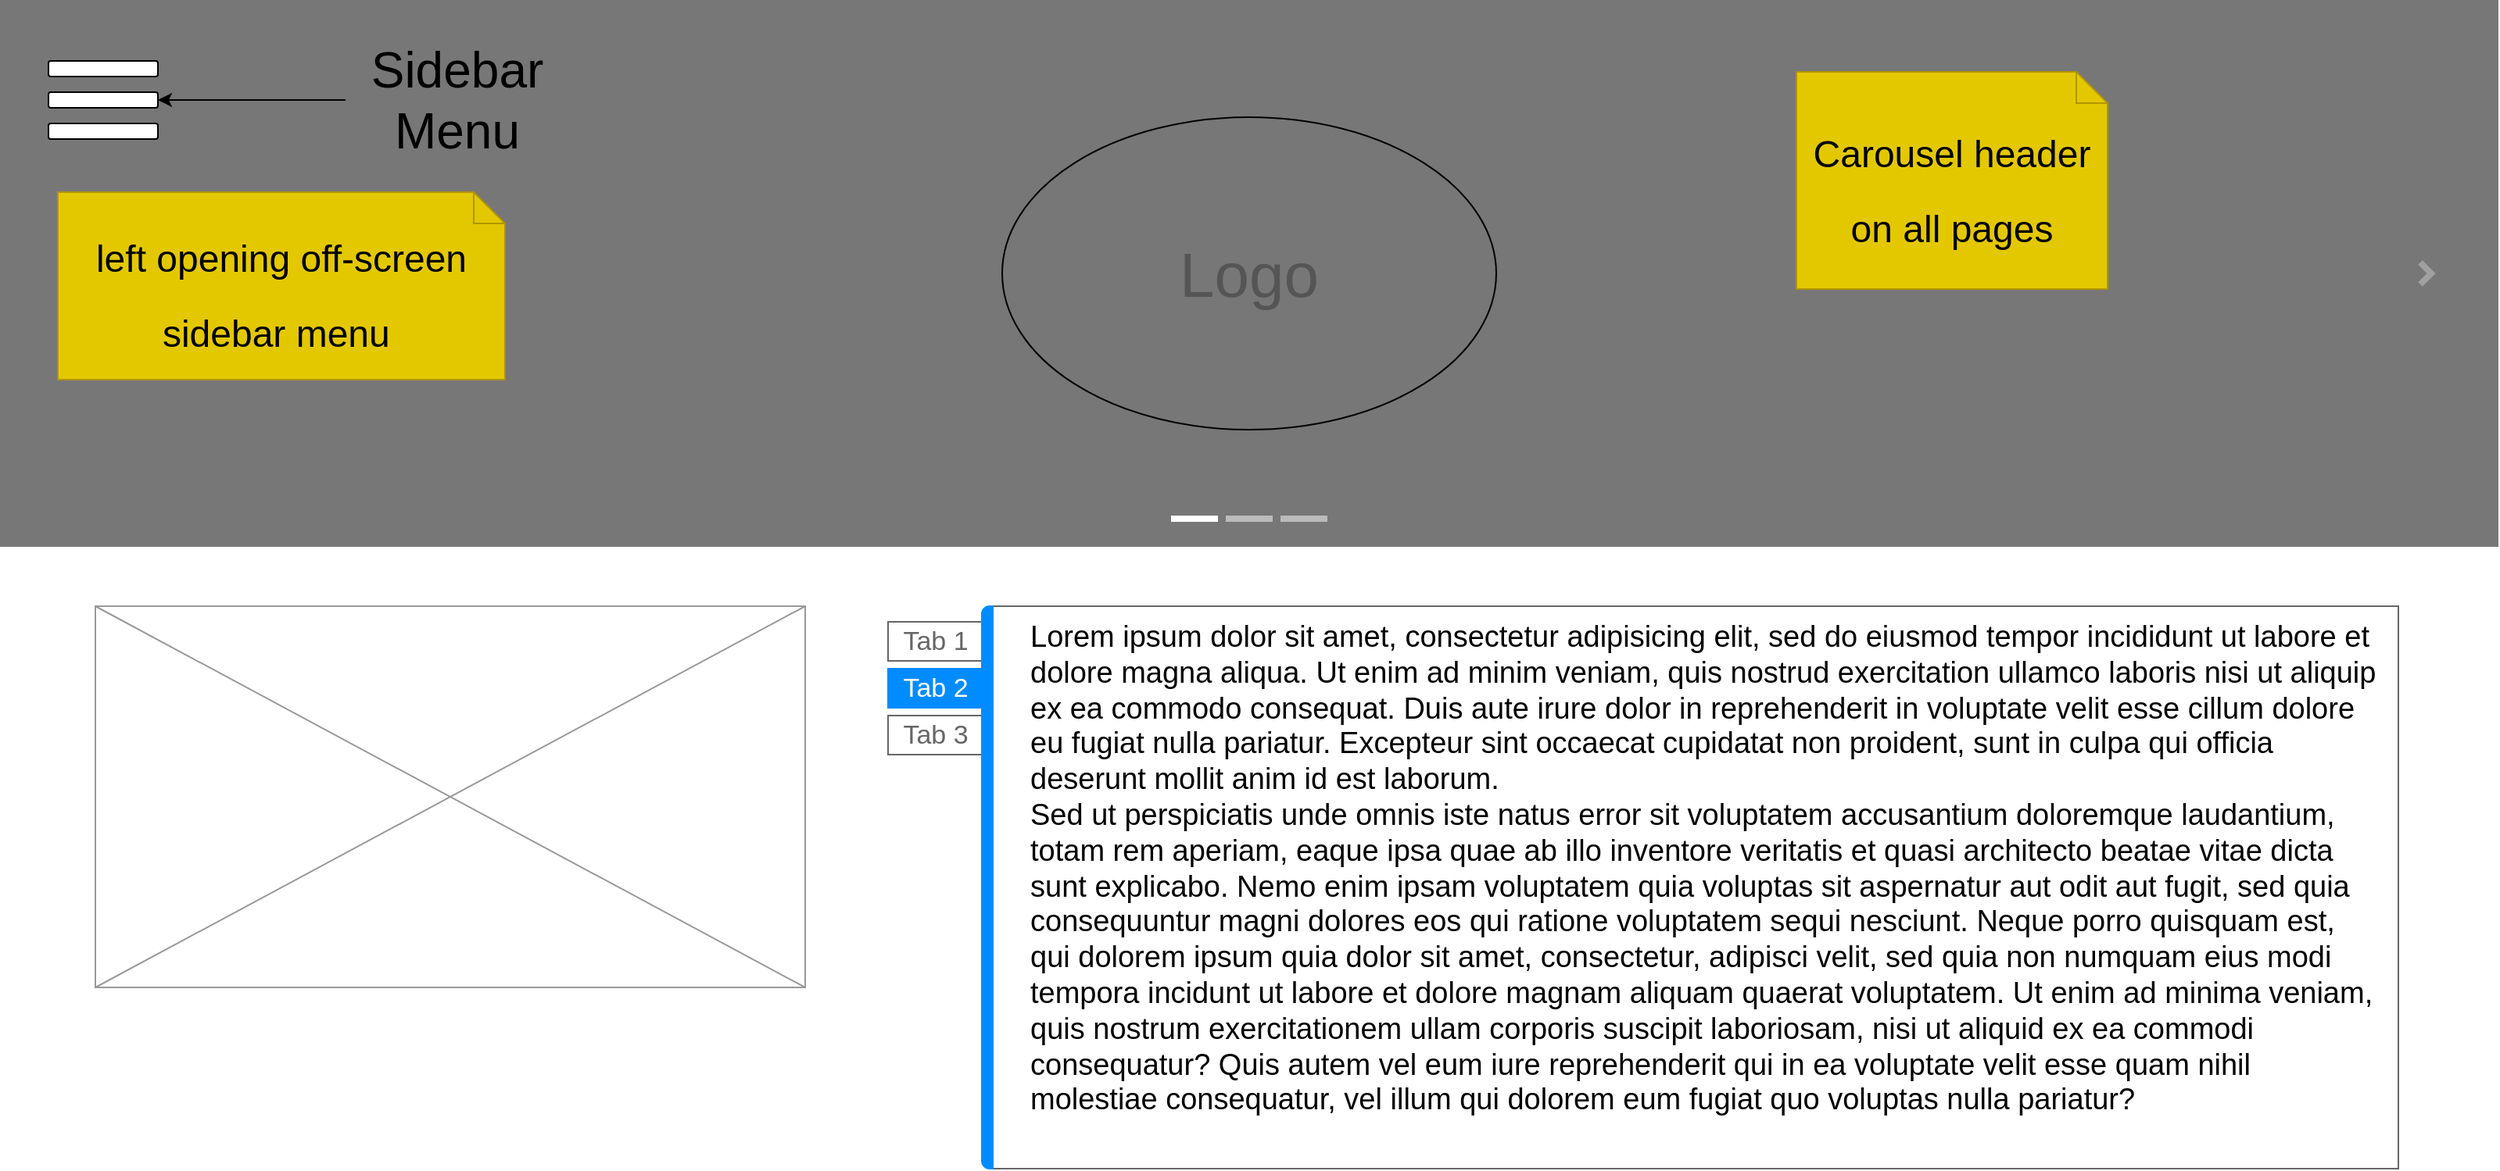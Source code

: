 <mxfile>
    <diagram id="SmNrcTwLATv2hXPnK9XH" name="index_widescreen">
        <mxGraphModel dx="557" dy="430" grid="0" gridSize="15" guides="1" tooltips="1" connect="1" arrows="1" fold="1" page="1" pageScale="1" pageWidth="1600" pageHeight="900" math="0" shadow="0">
            <root>
                <mxCell id="0"/>
                <mxCell id="1" parent="0"/>
                <mxCell id="UBx6fptFdD3JUt5owHwW-8" value="First slide" style="html=1;shadow=0;dashed=0;strokeColor=none;strokeWidth=1;fillColor=#777777;fontColor=#555555;whiteSpace=wrap;align=center;verticalAlign=middle;fontStyle=0;fontSize=40;" parent="1" vertex="1">
                    <mxGeometry x="2" width="1598" height="350" as="geometry"/>
                </mxCell>
                <mxCell id="UBx6fptFdD3JUt5owHwW-9" value="" style="html=1;verticalLabelPosition=bottom;labelBackgroundColor=#ffffff;verticalAlign=top;shadow=0;dashed=0;strokeWidth=4;shape=mxgraph.ios7.misc.more;strokeColor=#a0a0a0;" parent="UBx6fptFdD3JUt5owHwW-8" vertex="1">
                    <mxGeometry x="1" y="0.5" width="7" height="14" relative="1" as="geometry">
                        <mxPoint x="-50" y="-7" as="offset"/>
                    </mxGeometry>
                </mxCell>
                <mxCell id="UBx6fptFdD3JUt5owHwW-10" value="" style="flipH=1;html=1;verticalLabelPosition=bottom;labelBackgroundColor=#ffffff;verticalAlign=top;shadow=0;dashed=0;strokeWidth=4;shape=mxgraph.ios7.misc.more;strokeColor=#a0a0a0;" parent="UBx6fptFdD3JUt5owHwW-8" vertex="1">
                    <mxGeometry y="0.5" width="7" height="14" relative="1" as="geometry">
                        <mxPoint x="43" y="-7" as="offset"/>
                    </mxGeometry>
                </mxCell>
                <mxCell id="UBx6fptFdD3JUt5owHwW-11" value="" style="html=1;shadow=0;strokeColor=none;fillColor=#ffffff;" parent="UBx6fptFdD3JUt5owHwW-8" vertex="1">
                    <mxGeometry x="0.5" y="1" width="30" height="4" relative="1" as="geometry">
                        <mxPoint x="-50" y="-20" as="offset"/>
                    </mxGeometry>
                </mxCell>
                <mxCell id="UBx6fptFdD3JUt5owHwW-12" value="" style="html=1;shadow=0;strokeColor=none;fillColor=#BBBBBB;" parent="UBx6fptFdD3JUt5owHwW-8" vertex="1">
                    <mxGeometry x="0.5" y="1" width="30" height="4" relative="1" as="geometry">
                        <mxPoint x="-15" y="-20" as="offset"/>
                    </mxGeometry>
                </mxCell>
                <mxCell id="UBx6fptFdD3JUt5owHwW-13" value="" style="html=1;shadow=0;strokeColor=none;fillColor=#BBBBBB;" parent="UBx6fptFdD3JUt5owHwW-8" vertex="1">
                    <mxGeometry x="0.5" y="1" width="30" height="4" relative="1" as="geometry">
                        <mxPoint x="20" y="-20" as="offset"/>
                    </mxGeometry>
                </mxCell>
                <mxCell id="yO5qnyc0Q4mU39YVHtKW-12" style="edgeStyle=orthogonalEdgeStyle;rounded=0;orthogonalLoop=1;jettySize=auto;html=1;exitX=0;exitY=0.5;exitDx=0;exitDy=0;entryX=1;entryY=0.5;entryDx=0;entryDy=0;" parent="UBx6fptFdD3JUt5owHwW-8" source="yO5qnyc0Q4mU39YVHtKW-8" target="yO5qnyc0Q4mU39YVHtKW-10" edge="1">
                    <mxGeometry relative="1" as="geometry"/>
                </mxCell>
                <mxCell id="yO5qnyc0Q4mU39YVHtKW-8" value="&lt;font style=&quot;font-size: 32px&quot;&gt;Sidebar&lt;br&gt;Menu&lt;/font&gt;" style="text;html=1;strokeColor=none;fillColor=none;align=center;verticalAlign=middle;whiteSpace=wrap;rounded=0;" parent="UBx6fptFdD3JUt5owHwW-8" vertex="1">
                    <mxGeometry x="221" y="19" width="143" height="90" as="geometry"/>
                </mxCell>
                <mxCell id="yO5qnyc0Q4mU39YVHtKW-9" value="" style="rounded=1;whiteSpace=wrap;html=1;" parent="UBx6fptFdD3JUt5owHwW-8" vertex="1">
                    <mxGeometry x="31" y="39" width="70" height="10" as="geometry"/>
                </mxCell>
                <mxCell id="yO5qnyc0Q4mU39YVHtKW-10" value="" style="rounded=1;whiteSpace=wrap;html=1;" parent="UBx6fptFdD3JUt5owHwW-8" vertex="1">
                    <mxGeometry x="31" y="59" width="70" height="10" as="geometry"/>
                </mxCell>
                <mxCell id="yO5qnyc0Q4mU39YVHtKW-11" value="" style="rounded=1;whiteSpace=wrap;html=1;" parent="UBx6fptFdD3JUt5owHwW-8" vertex="1">
                    <mxGeometry x="31" y="79" width="70" height="10" as="geometry"/>
                </mxCell>
                <mxCell id="YahGj4HRYd71WT_nHiro-5" value="&lt;font style=&quot;font-size: 24px&quot;&gt;Carousel header on all pages&lt;/font&gt;" style="shape=note;size=20;whiteSpace=wrap;html=1;shadow=0;dashed=0;fontSize=40;fontColor=#000000;strokeWidth=1;fillColor=#e3c800;strokeColor=#B09500;" parent="UBx6fptFdD3JUt5owHwW-8" vertex="1">
                    <mxGeometry x="1149" y="46" width="199" height="139" as="geometry"/>
                </mxCell>
                <mxCell id="YahGj4HRYd71WT_nHiro-18" value="&lt;font style=&quot;font-size: 24px&quot;&gt;left opening off-screen sidebar menu&amp;nbsp;&lt;/font&gt;" style="shape=note;size=20;whiteSpace=wrap;html=1;shadow=0;dashed=0;fontSize=40;fontColor=#000000;strokeWidth=1;fillColor=#e3c800;strokeColor=#B09500;" parent="UBx6fptFdD3JUt5owHwW-8" vertex="1">
                    <mxGeometry x="37" y="123" width="286" height="120" as="geometry"/>
                </mxCell>
                <mxCell id="L28LeEZ5guDqhcYUq2Hk-4" value="Logo" style="ellipse;whiteSpace=wrap;html=1;shadow=0;dashed=0;fontSize=40;fontColor=#555555;strokeWidth=1;fillColor=#777777;" parent="UBx6fptFdD3JUt5owHwW-8" vertex="1">
                    <mxGeometry x="641" y="75" width="316" height="200" as="geometry"/>
                </mxCell>
                <mxCell id="yO5qnyc0Q4mU39YVHtKW-13" value="" style="verticalLabelPosition=bottom;shadow=0;dashed=0;align=center;html=1;verticalAlign=top;strokeWidth=1;shape=mxgraph.mockup.graphics.simpleIcon;strokeColor=#999999;" parent="1" vertex="1">
                    <mxGeometry x="63" y="388" width="454" height="244" as="geometry"/>
                </mxCell>
                <mxCell id="yO5qnyc0Q4mU39YVHtKW-15" value="" style="strokeWidth=1;shadow=0;dashed=0;align=center;html=1;shape=mxgraph.mockup.containers.marginRect2;rectMarginLeft=67;strokeColor=#666666;gradientColor=none;fontSize=19;" parent="1" vertex="1">
                    <mxGeometry x="570" y="388" width="966" height="360" as="geometry"/>
                </mxCell>
                <mxCell id="yO5qnyc0Q4mU39YVHtKW-16" value="Tab 1" style="strokeColor=inherit;fillColor=inherit;gradientColor=inherit;strokeWidth=1;shadow=0;dashed=0;align=center;html=1;shape=mxgraph.mockup.containers.rrect;rSize=0;fontSize=17;fontColor=#666666;" parent="yO5qnyc0Q4mU39YVHtKW-15" vertex="1">
                    <mxGeometry width="60" height="25" relative="1" as="geometry">
                        <mxPoint y="10" as="offset"/>
                    </mxGeometry>
                </mxCell>
                <mxCell id="yO5qnyc0Q4mU39YVHtKW-17" value="Tab 2" style="strokeWidth=1;shadow=0;dashed=0;align=center;html=1;shape=mxgraph.mockup.containers.rrect;rSize=0;fontSize=17;fontColor=#ffffff;strokeColor=#008cff;fillColor=#008cff;" parent="yO5qnyc0Q4mU39YVHtKW-15" vertex="1">
                    <mxGeometry width="60" height="25" relative="1" as="geometry">
                        <mxPoint y="40" as="offset"/>
                    </mxGeometry>
                </mxCell>
                <mxCell id="yO5qnyc0Q4mU39YVHtKW-18" value="Tab 3" style="strokeColor=inherit;fillColor=inherit;gradientColor=inherit;strokeWidth=1;shadow=0;dashed=0;align=center;html=1;shape=mxgraph.mockup.containers.rrect;rSize=0;fontSize=17;fontColor=#666666;" parent="yO5qnyc0Q4mU39YVHtKW-15" vertex="1">
                    <mxGeometry width="60" height="25" relative="1" as="geometry">
                        <mxPoint y="70" as="offset"/>
                    </mxGeometry>
                </mxCell>
                <mxCell id="yO5qnyc0Q4mU39YVHtKW-19" value="" style="strokeWidth=1;shadow=0;dashed=0;align=center;html=1;shape=mxgraph.mockup.containers.leftButton;rSize=5;strokeColor=#008cff;fillColor=#008cff;resizeHeight=1;movable=0;deletable=0;" parent="yO5qnyc0Q4mU39YVHtKW-15" vertex="1">
                    <mxGeometry width="7" height="360" relative="1" as="geometry">
                        <mxPoint x="60" as="offset"/>
                    </mxGeometry>
                </mxCell>
                <mxCell id="yO5qnyc0Q4mU39YVHtKW-14" value="Lorem ipsum dolor sit amet, consectetur adipisicing elit, sed do eiusmod tempor incididunt ut labore et dolore magna aliqua. Ut enim ad minim veniam, quis nostrud exercitation ullamco laboris nisi ut aliquip ex ea commodo consequat. Duis aute irure dolor in reprehenderit in voluptate velit esse cillum dolore eu fugiat nulla pariatur. Excepteur sint occaecat cupidatat non proident, sunt in culpa qui officia deserunt mollit anim id est laborum.&#10;Sed ut perspiciatis unde omnis iste natus error sit voluptatem accusantium doloremque laudantium, totam rem aperiam, eaque ipsa quae ab illo inventore veritatis et quasi architecto beatae vitae dicta sunt explicabo. Nemo enim ipsam voluptatem quia voluptas sit aspernatur aut odit aut fugit, sed quia consequuntur magni dolores eos qui ratione voluptatem sequi nesciunt. Neque porro quisquam est, qui dolorem ipsum quia dolor sit amet, consectetur, adipisci velit, sed quia non numquam eius modi tempora incidunt ut labore et dolore magnam aliquam quaerat voluptatem. Ut enim ad minima veniam, quis nostrum exercitationem ullam corporis suscipit laboriosam, nisi ut aliquid ex ea commodi consequatur? Quis autem vel eum iure reprehenderit qui in ea voluptate velit esse quam nihil molestiae consequatur, vel illum qui dolorem eum fugiat quo voluptas nulla pariatur?" style="text;spacingTop=-5;whiteSpace=wrap;html=1;align=left;fontSize=19;fontFamily=Helvetica;fillColor=none;strokeColor=none;" parent="yO5qnyc0Q4mU39YVHtKW-15" vertex="1">
                    <mxGeometry x="89" y="6.545" width="865" height="341.818" as="geometry"/>
                </mxCell>
            </root>
        </mxGraphModel>
    </diagram>
    <diagram name="widescreen_2" id="JMugrL7sWjvVX7na7IYw">
        <mxGraphModel dx="2556" dy="1428" grid="0" gridSize="15" guides="1" tooltips="1" connect="1" arrows="1" fold="1" page="1" pageScale="1" pageWidth="1600" pageHeight="900" math="0" shadow="0">
            <root>
                <mxCell id="IlI14rlhjdCP-Omh8kfS-0"/>
                <mxCell id="IlI14rlhjdCP-Omh8kfS-1" parent="IlI14rlhjdCP-Omh8kfS-0"/>
                <mxCell id="IlI14rlhjdCP-Omh8kfS-2" value="First slide" style="html=1;shadow=0;dashed=0;strokeColor=none;strokeWidth=1;fillColor=#777777;fontColor=#555555;whiteSpace=wrap;align=center;verticalAlign=middle;fontStyle=0;fontSize=40;" parent="IlI14rlhjdCP-Omh8kfS-1" vertex="1">
                    <mxGeometry x="2" width="1598" height="310" as="geometry"/>
                </mxCell>
                <mxCell id="IlI14rlhjdCP-Omh8kfS-3" value="" style="html=1;verticalLabelPosition=bottom;labelBackgroundColor=#ffffff;verticalAlign=top;shadow=0;dashed=0;strokeWidth=4;shape=mxgraph.ios7.misc.more;strokeColor=#a0a0a0;" parent="IlI14rlhjdCP-Omh8kfS-2" vertex="1">
                    <mxGeometry x="1" y="0.5" width="7" height="14" relative="1" as="geometry">
                        <mxPoint x="-50" y="-7" as="offset"/>
                    </mxGeometry>
                </mxCell>
                <mxCell id="IlI14rlhjdCP-Omh8kfS-4" value="" style="flipH=1;html=1;verticalLabelPosition=bottom;labelBackgroundColor=#ffffff;verticalAlign=top;shadow=0;dashed=0;strokeWidth=4;shape=mxgraph.ios7.misc.more;strokeColor=#a0a0a0;" parent="IlI14rlhjdCP-Omh8kfS-2" vertex="1">
                    <mxGeometry y="0.5" width="7" height="14" relative="1" as="geometry">
                        <mxPoint x="43" y="-7" as="offset"/>
                    </mxGeometry>
                </mxCell>
                <mxCell id="IlI14rlhjdCP-Omh8kfS-5" value="" style="html=1;shadow=0;strokeColor=none;fillColor=#ffffff;" parent="IlI14rlhjdCP-Omh8kfS-2" vertex="1">
                    <mxGeometry x="0.5" y="1" width="30" height="4" relative="1" as="geometry">
                        <mxPoint x="-50" y="-20" as="offset"/>
                    </mxGeometry>
                </mxCell>
                <mxCell id="IlI14rlhjdCP-Omh8kfS-6" value="" style="html=1;shadow=0;strokeColor=none;fillColor=#BBBBBB;" parent="IlI14rlhjdCP-Omh8kfS-2" vertex="1">
                    <mxGeometry x="0.5" y="1" width="30" height="4" relative="1" as="geometry">
                        <mxPoint x="-15" y="-20" as="offset"/>
                    </mxGeometry>
                </mxCell>
                <mxCell id="IlI14rlhjdCP-Omh8kfS-7" value="" style="html=1;shadow=0;strokeColor=none;fillColor=#BBBBBB;" parent="IlI14rlhjdCP-Omh8kfS-2" vertex="1">
                    <mxGeometry x="0.5" y="1" width="30" height="4" relative="1" as="geometry">
                        <mxPoint x="20" y="-20" as="offset"/>
                    </mxGeometry>
                </mxCell>
                <mxCell id="IlI14rlhjdCP-Omh8kfS-8" style="edgeStyle=orthogonalEdgeStyle;rounded=0;orthogonalLoop=1;jettySize=auto;html=1;exitX=0;exitY=0.5;exitDx=0;exitDy=0;entryX=1;entryY=0.5;entryDx=0;entryDy=0;" parent="IlI14rlhjdCP-Omh8kfS-2" source="IlI14rlhjdCP-Omh8kfS-9" target="IlI14rlhjdCP-Omh8kfS-11" edge="1">
                    <mxGeometry relative="1" as="geometry"/>
                </mxCell>
                <mxCell id="IlI14rlhjdCP-Omh8kfS-9" value="&lt;font style=&quot;font-size: 32px&quot;&gt;Sidebar&lt;br&gt;Menu&lt;/font&gt;" style="text;html=1;strokeColor=none;fillColor=none;align=center;verticalAlign=middle;whiteSpace=wrap;rounded=0;" parent="IlI14rlhjdCP-Omh8kfS-2" vertex="1">
                    <mxGeometry x="221" y="19" width="143" height="90" as="geometry"/>
                </mxCell>
                <mxCell id="IlI14rlhjdCP-Omh8kfS-10" value="" style="rounded=1;whiteSpace=wrap;html=1;" parent="IlI14rlhjdCP-Omh8kfS-2" vertex="1">
                    <mxGeometry x="31" y="39" width="70" height="10" as="geometry"/>
                </mxCell>
                <mxCell id="IlI14rlhjdCP-Omh8kfS-11" value="" style="rounded=1;whiteSpace=wrap;html=1;" parent="IlI14rlhjdCP-Omh8kfS-2" vertex="1">
                    <mxGeometry x="31" y="59" width="70" height="10" as="geometry"/>
                </mxCell>
                <mxCell id="IlI14rlhjdCP-Omh8kfS-12" value="" style="rounded=1;whiteSpace=wrap;html=1;" parent="IlI14rlhjdCP-Omh8kfS-2" vertex="1">
                    <mxGeometry x="31" y="79" width="70" height="10" as="geometry"/>
                </mxCell>
                <mxCell id="esDoToG7L6VPXxVDfKZ--0" value="&lt;b&gt;&lt;font style=&quot;font-size: 20px&quot;&gt;Card title&lt;/font&gt;&lt;/b&gt;&lt;br style=&quot;font-size: 14px&quot;&gt;&lt;br style=&quot;font-size: 14px&quot;&gt;Some quick example text to build on the card title and make up the bulk of the card's content." style="html=1;shadow=0;dashed=0;shape=mxgraph.bootstrap.rrect;rSize=5;strokeColor=#DFDFDF;html=1;whiteSpace=wrap;fillColor=#ffffff;fontColor=#000000;verticalAlign=bottom;align=left;spacing=20;spacingBottom=50;fontSize=14;" parent="IlI14rlhjdCP-Omh8kfS-1" vertex="1">
                    <mxGeometry x="51" y="353" width="321" height="439" as="geometry"/>
                </mxCell>
                <mxCell id="esDoToG7L6VPXxVDfKZ--1" value="Image cap" style="html=1;shadow=0;dashed=0;shape=mxgraph.bootstrap.topButton;rSize=5;perimeter=none;whiteSpace=wrap;fillColor=#868E96;strokeColor=#DFDFDF;fontColor=#DEE2E6;resizeWidth=1;fontSize=18;" parent="esDoToG7L6VPXxVDfKZ--0" vertex="1">
                    <mxGeometry width="321" height="180" relative="1" as="geometry"/>
                </mxCell>
                <mxCell id="esDoToG7L6VPXxVDfKZ--3" value="&lt;b&gt;&lt;font style=&quot;font-size: 20px&quot;&gt;Card title&lt;/font&gt;&lt;/b&gt;&lt;br style=&quot;font-size: 14px&quot;&gt;&lt;br style=&quot;font-size: 14px&quot;&gt;Some quick example text to build on the card title and make up the bulk of the card's content." style="html=1;shadow=0;dashed=0;shape=mxgraph.bootstrap.rrect;rSize=5;strokeColor=#DFDFDF;html=1;whiteSpace=wrap;fillColor=#ffffff;fontColor=#000000;verticalAlign=bottom;align=left;spacing=20;spacingBottom=50;fontSize=14;" parent="IlI14rlhjdCP-Omh8kfS-1" vertex="1">
                    <mxGeometry x="439" y="353" width="321" height="439" as="geometry"/>
                </mxCell>
                <mxCell id="esDoToG7L6VPXxVDfKZ--4" value="Image cap" style="html=1;shadow=0;dashed=0;shape=mxgraph.bootstrap.topButton;rSize=5;perimeter=none;whiteSpace=wrap;fillColor=#868E96;strokeColor=#DFDFDF;fontColor=#DEE2E6;resizeWidth=1;fontSize=18;" parent="esDoToG7L6VPXxVDfKZ--3" vertex="1">
                    <mxGeometry width="321" height="180" relative="1" as="geometry"/>
                </mxCell>
                <mxCell id="l3tW-ZlS6dcx2_qDRxDm-0" value="&lt;font style=&quot;font-size: 24px&quot;&gt;Cards page with facts about tourist locations in Madagascar&lt;/font&gt;" style="shape=note;size=20;whiteSpace=wrap;html=1;shadow=0;dashed=0;fontSize=40;fontColor=#000000;strokeWidth=1;fillColor=#e3c800;strokeColor=#B09500;" parent="esDoToG7L6VPXxVDfKZ--3" vertex="1">
                    <mxGeometry x="-162" y="-86" width="266" height="188" as="geometry"/>
                </mxCell>
                <mxCell id="esDoToG7L6VPXxVDfKZ--6" value="&lt;b&gt;&lt;font style=&quot;font-size: 20px&quot;&gt;Card title&lt;/font&gt;&lt;/b&gt;&lt;br style=&quot;font-size: 14px&quot;&gt;&lt;br style=&quot;font-size: 14px&quot;&gt;Some quick example text to build on the card title and make up the bulk of the card's content." style="html=1;shadow=0;dashed=0;shape=mxgraph.bootstrap.rrect;rSize=5;strokeColor=#DFDFDF;html=1;whiteSpace=wrap;fillColor=#ffffff;fontColor=#000000;verticalAlign=bottom;align=left;spacing=20;spacingBottom=50;fontSize=14;" parent="IlI14rlhjdCP-Omh8kfS-1" vertex="1">
                    <mxGeometry x="809" y="353" width="321" height="439" as="geometry"/>
                </mxCell>
                <mxCell id="esDoToG7L6VPXxVDfKZ--7" value="Image cap" style="html=1;shadow=0;dashed=0;shape=mxgraph.bootstrap.topButton;rSize=5;perimeter=none;whiteSpace=wrap;fillColor=#868E96;strokeColor=#DFDFDF;fontColor=#DEE2E6;resizeWidth=1;fontSize=18;" parent="esDoToG7L6VPXxVDfKZ--6" vertex="1">
                    <mxGeometry width="321" height="180" relative="1" as="geometry"/>
                </mxCell>
                <mxCell id="esDoToG7L6VPXxVDfKZ--9" value="&lt;b&gt;&lt;font style=&quot;font-size: 20px&quot;&gt;Card title&lt;/font&gt;&lt;/b&gt;&lt;br style=&quot;font-size: 14px&quot;&gt;&lt;br style=&quot;font-size: 14px&quot;&gt;Some quick example text to build on the card title and make up the bulk of the card's content." style="html=1;shadow=0;dashed=0;shape=mxgraph.bootstrap.rrect;rSize=5;strokeColor=#DFDFDF;html=1;whiteSpace=wrap;fillColor=#ffffff;fontColor=#000000;verticalAlign=bottom;align=left;spacing=20;spacingBottom=50;fontSize=14;" parent="IlI14rlhjdCP-Omh8kfS-1" vertex="1">
                    <mxGeometry x="1185" y="353" width="321" height="439" as="geometry"/>
                </mxCell>
                <mxCell id="esDoToG7L6VPXxVDfKZ--10" value="Image cap" style="html=1;shadow=0;dashed=0;shape=mxgraph.bootstrap.topButton;rSize=5;perimeter=none;whiteSpace=wrap;fillColor=#868E96;strokeColor=#DFDFDF;fontColor=#DEE2E6;resizeWidth=1;fontSize=18;" parent="esDoToG7L6VPXxVDfKZ--9" vertex="1">
                    <mxGeometry width="321" height="180" relative="1" as="geometry"/>
                </mxCell>
                <mxCell id="jdJJbwHdDUIjVqG_0cpa-0" value="Logo" style="ellipse;whiteSpace=wrap;html=1;shadow=0;dashed=0;fontSize=40;fontColor=#555555;strokeWidth=1;fillColor=#777777;" parent="IlI14rlhjdCP-Omh8kfS-1" vertex="1">
                    <mxGeometry x="667" y="66.5" width="261" height="177" as="geometry"/>
                </mxCell>
            </root>
        </mxGraphModel>
    </diagram>
    <diagram name="widescreen_3" id="pL563REmt8m58jPLJSL5">
        <mxGraphModel dx="1238" dy="714" grid="0" gridSize="15" guides="1" tooltips="1" connect="1" arrows="1" fold="1" page="1" pageScale="1" pageWidth="1600" pageHeight="900" math="0" shadow="0">
            <root>
                <mxCell id="lrpw9z-BdOiZerKYOcDt-0"/>
                <mxCell id="lrpw9z-BdOiZerKYOcDt-1" parent="lrpw9z-BdOiZerKYOcDt-0"/>
                <mxCell id="lrpw9z-BdOiZerKYOcDt-2" value="First slide" style="html=1;shadow=0;dashed=0;strokeColor=none;strokeWidth=1;fillColor=#777777;fontColor=#555555;whiteSpace=wrap;align=center;verticalAlign=middle;fontStyle=0;fontSize=40;" vertex="1" parent="lrpw9z-BdOiZerKYOcDt-1">
                    <mxGeometry x="2" width="1598" height="310" as="geometry"/>
                </mxCell>
                <mxCell id="lrpw9z-BdOiZerKYOcDt-3" value="" style="html=1;verticalLabelPosition=bottom;labelBackgroundColor=#ffffff;verticalAlign=top;shadow=0;dashed=0;strokeWidth=4;shape=mxgraph.ios7.misc.more;strokeColor=#a0a0a0;" vertex="1" parent="lrpw9z-BdOiZerKYOcDt-2">
                    <mxGeometry x="1" y="0.5" width="7" height="14" relative="1" as="geometry">
                        <mxPoint x="-50" y="-7" as="offset"/>
                    </mxGeometry>
                </mxCell>
                <mxCell id="lrpw9z-BdOiZerKYOcDt-4" value="" style="flipH=1;html=1;verticalLabelPosition=bottom;labelBackgroundColor=#ffffff;verticalAlign=top;shadow=0;dashed=0;strokeWidth=4;shape=mxgraph.ios7.misc.more;strokeColor=#a0a0a0;" vertex="1" parent="lrpw9z-BdOiZerKYOcDt-2">
                    <mxGeometry y="0.5" width="7" height="14" relative="1" as="geometry">
                        <mxPoint x="43" y="-7" as="offset"/>
                    </mxGeometry>
                </mxCell>
                <mxCell id="lrpw9z-BdOiZerKYOcDt-5" value="" style="html=1;shadow=0;strokeColor=none;fillColor=#ffffff;" vertex="1" parent="lrpw9z-BdOiZerKYOcDt-2">
                    <mxGeometry x="0.5" y="1" width="30" height="4" relative="1" as="geometry">
                        <mxPoint x="-50" y="-20" as="offset"/>
                    </mxGeometry>
                </mxCell>
                <mxCell id="lrpw9z-BdOiZerKYOcDt-6" value="" style="html=1;shadow=0;strokeColor=none;fillColor=#BBBBBB;" vertex="1" parent="lrpw9z-BdOiZerKYOcDt-2">
                    <mxGeometry x="0.5" y="1" width="30" height="4" relative="1" as="geometry">
                        <mxPoint x="-15" y="-20" as="offset"/>
                    </mxGeometry>
                </mxCell>
                <mxCell id="lrpw9z-BdOiZerKYOcDt-7" value="" style="html=1;shadow=0;strokeColor=none;fillColor=#BBBBBB;" vertex="1" parent="lrpw9z-BdOiZerKYOcDt-2">
                    <mxGeometry x="0.5" y="1" width="30" height="4" relative="1" as="geometry">
                        <mxPoint x="20" y="-20" as="offset"/>
                    </mxGeometry>
                </mxCell>
                <mxCell id="lrpw9z-BdOiZerKYOcDt-8" style="edgeStyle=orthogonalEdgeStyle;rounded=0;orthogonalLoop=1;jettySize=auto;html=1;exitX=0;exitY=0.5;exitDx=0;exitDy=0;entryX=1;entryY=0.5;entryDx=0;entryDy=0;" edge="1" parent="lrpw9z-BdOiZerKYOcDt-2" source="lrpw9z-BdOiZerKYOcDt-9" target="lrpw9z-BdOiZerKYOcDt-11">
                    <mxGeometry relative="1" as="geometry"/>
                </mxCell>
                <mxCell id="lrpw9z-BdOiZerKYOcDt-9" value="&lt;font style=&quot;font-size: 32px&quot;&gt;Sidebar&lt;br&gt;Menu&lt;/font&gt;" style="text;html=1;strokeColor=none;fillColor=none;align=center;verticalAlign=middle;whiteSpace=wrap;rounded=0;" vertex="1" parent="lrpw9z-BdOiZerKYOcDt-2">
                    <mxGeometry x="221" y="19" width="143" height="90" as="geometry"/>
                </mxCell>
                <mxCell id="lrpw9z-BdOiZerKYOcDt-10" value="" style="rounded=1;whiteSpace=wrap;html=1;" vertex="1" parent="lrpw9z-BdOiZerKYOcDt-2">
                    <mxGeometry x="31" y="39" width="70" height="10" as="geometry"/>
                </mxCell>
                <mxCell id="lrpw9z-BdOiZerKYOcDt-11" value="" style="rounded=1;whiteSpace=wrap;html=1;" vertex="1" parent="lrpw9z-BdOiZerKYOcDt-2">
                    <mxGeometry x="31" y="59" width="70" height="10" as="geometry"/>
                </mxCell>
                <mxCell id="lrpw9z-BdOiZerKYOcDt-12" value="" style="rounded=1;whiteSpace=wrap;html=1;" vertex="1" parent="lrpw9z-BdOiZerKYOcDt-2">
                    <mxGeometry x="31" y="79" width="70" height="10" as="geometry"/>
                </mxCell>
                <mxCell id="AHBE4rAFxMyUWc05FQ8q-0" value="Logo" style="ellipse;whiteSpace=wrap;html=1;shadow=0;dashed=0;fontSize=40;fontColor=#555555;strokeWidth=1;fillColor=#777777;" vertex="1" parent="lrpw9z-BdOiZerKYOcDt-2">
                    <mxGeometry x="665" y="66.5" width="261" height="177" as="geometry"/>
                </mxCell>
                <mxCell id="NUZz0dlxcP3T4lzP9OKs-0" value="Lorem ipsum dolor sit amet, consectetur adipisicing elit, sed do eiusmod tempor incididunt ut labore et dolore magna aliqua. Ut enim ad minim veniam, quis nostrud exercitation ullamco laboris nisi ut aliquip ex ea commodo consequat. Duis aute irure dolor in reprehenderit in voluptate velit esse cillum dolore eu fugiat nulla pariatur. Excepteur sint occaecat cupidatat non proident, sunt in culpa qui officia deserunt mollit anim id est laborum.&#10;Sed ut perspiciatis unde omnis iste natus error sit voluptatem accusantium doloremque laudantium, totam rem aperiam, eaque ipsa quae ab illo inventore veritatis et quasi architecto beatae vitae dicta sunt explicabo. Nemo enim ipsam voluptatem quia voluptas sit aspernatur aut odit aut fugit, sed quia consequuntur magni dolores eos qui ratione voluptatem sequi nesciunt. Neque porro quisquam est, qui dolorem ipsum quia dolor sit amet, consectetur, adipisci velit, sed quia non numquam eius modi tempora incidunt ut labore et dolore magnam aliquam quaerat voluptatem. Ut enim ad minima veniam, quis nostrum exercitationem ullam corporis suscipit laboriosam, nisi ut aliquid ex ea commodi consequatur? Quis autem vel eum iure reprehenderit qui in ea voluptate velit esse quam nihil molestiae consequatur, vel illum qui dolorem eum fugiat quo voluptas nulla pariatur?" style="text;spacingTop=-5;whiteSpace=wrap;html=1;align=left;fontSize=19;fontFamily=Helvetica;fillColor=none;strokeColor=none;" vertex="1" parent="lrpw9z-BdOiZerKYOcDt-1">
                    <mxGeometry x="568" y="335" width="961" height="298" as="geometry"/>
                </mxCell>
                <mxCell id="NUZz0dlxcP3T4lzP9OKs-1" value="Lorem ipsum dolor sit amet, consectetur adipisicing elit, sed do eiusmod tempor incididunt ut labore et dolore magna aliqua. Ut enim ad minim veniam, quis nostrud exercitation ullamco laboris nisi ut aliquip ex ea commodo consequat. Duis aute irure dolor in reprehenderit in voluptate velit esse cillum dolore eu fugiat nulla pariatur. Excepteur sint occaecat cupidatat non proident, sunt in culpa qui officia deserunt mollit anim id est laborum.&lt;br&gt;Sed ut perspiciatis unde omnis iste natus error sit voluptatem accusantium doloremque laudantium, totam rem aperiam, eaque ipsa quae ab illo inventore veritatis et quasi architecto beatae vitae dicta sunt explicabo. Nemo enim ipsam voluptatem quia voluptas sit aspernatur aut odit aut fugit, sed quia consequuntur magni dolores eos qui ratione voluptatem sequi nesciunt. Neque porro quisquam est, qui dolorem ipsum quia dolor sit amet, consectetur, adipisci velit, sed quia non numquam eius modi tempora incidunt ut labore et dolore magnam aliquam quaerat voluptatem.&amp;nbsp;" style="text;spacingTop=-5;whiteSpace=wrap;html=1;align=left;fontSize=19;fontFamily=Helvetica;fillColor=none;strokeColor=none;" vertex="1" parent="lrpw9z-BdOiZerKYOcDt-1">
                    <mxGeometry x="26" y="635" width="961" height="246" as="geometry"/>
                </mxCell>
                <mxCell id="DvEAqHPj2twDCfXCwYJV-0" value="" style="verticalLabelPosition=bottom;shadow=0;dashed=0;align=center;html=1;verticalAlign=top;strokeWidth=1;shape=mxgraph.mockup.graphics.simpleIcon;strokeColor=#999999;" vertex="1" parent="lrpw9z-BdOiZerKYOcDt-1">
                    <mxGeometry x="75" y="347" width="454" height="244" as="geometry"/>
                </mxCell>
                <mxCell id="DvEAqHPj2twDCfXCwYJV-1" value="" style="verticalLabelPosition=bottom;shadow=0;dashed=0;align=center;html=1;verticalAlign=top;strokeWidth=1;shape=mxgraph.mockup.graphics.simpleIcon;strokeColor=#999999;" vertex="1" parent="lrpw9z-BdOiZerKYOcDt-1">
                    <mxGeometry x="1038" y="631" width="454" height="244" as="geometry"/>
                </mxCell>
                <mxCell id="taBNwTbLRzA-EtxQ9IZ_-0" value="&lt;font style=&quot;font-size: 24px&quot;&gt;Informational text with pictures&lt;/font&gt;" style="shape=note;size=20;whiteSpace=wrap;html=1;shadow=0;dashed=0;fontSize=40;fontColor=#000000;strokeWidth=1;fillColor=#e3c800;strokeColor=#B09500;" vertex="1" parent="lrpw9z-BdOiZerKYOcDt-1">
                    <mxGeometry x="878" y="564" width="219" height="139" as="geometry"/>
                </mxCell>
            </root>
        </mxGraphModel>
    </diagram>
    <diagram id="_G8DowNWFTnrf3NOfuHK" name="index_phonescreen">
        <mxGraphModel dx="1238" dy="714" grid="1" gridSize="10" guides="1" tooltips="1" connect="1" arrows="1" fold="1" page="1" pageScale="1" pageWidth="900" pageHeight="1600" math="0" shadow="0">
            <root>
                <mxCell id="TJQuIUuagmnC4SXKTq1S-0"/>
                <mxCell id="TJQuIUuagmnC4SXKTq1S-1" parent="TJQuIUuagmnC4SXKTq1S-0"/>
                <mxCell id="3mEyzAKPt5T8grxcyZEd-6" value="First slide" style="html=1;shadow=0;dashed=0;strokeColor=none;strokeWidth=1;fillColor=#777777;fontColor=#555555;whiteSpace=wrap;align=center;verticalAlign=middle;fontStyle=0;fontSize=40;" parent="TJQuIUuagmnC4SXKTq1S-1" vertex="1">
                    <mxGeometry width="900" height="430" as="geometry"/>
                </mxCell>
                <mxCell id="3mEyzAKPt5T8grxcyZEd-7" value="" style="html=1;verticalLabelPosition=bottom;labelBackgroundColor=#ffffff;verticalAlign=top;shadow=0;dashed=0;strokeWidth=4;shape=mxgraph.ios7.misc.more;strokeColor=#a0a0a0;" parent="3mEyzAKPt5T8grxcyZEd-6" vertex="1">
                    <mxGeometry x="1" y="0.5" width="7" height="14" relative="1" as="geometry">
                        <mxPoint x="-50" y="-7" as="offset"/>
                    </mxGeometry>
                </mxCell>
                <mxCell id="3mEyzAKPt5T8grxcyZEd-8" value="" style="flipH=1;html=1;verticalLabelPosition=bottom;labelBackgroundColor=#ffffff;verticalAlign=top;shadow=0;dashed=0;strokeWidth=4;shape=mxgraph.ios7.misc.more;strokeColor=#a0a0a0;" parent="3mEyzAKPt5T8grxcyZEd-6" vertex="1">
                    <mxGeometry y="0.5" width="7" height="14" relative="1" as="geometry">
                        <mxPoint x="43" y="-7" as="offset"/>
                    </mxGeometry>
                </mxCell>
                <mxCell id="3mEyzAKPt5T8grxcyZEd-9" value="" style="html=1;shadow=0;strokeColor=none;fillColor=#ffffff;" parent="3mEyzAKPt5T8grxcyZEd-6" vertex="1">
                    <mxGeometry x="0.5" y="1" width="30" height="4" relative="1" as="geometry">
                        <mxPoint x="-50" y="-20" as="offset"/>
                    </mxGeometry>
                </mxCell>
                <mxCell id="3mEyzAKPt5T8grxcyZEd-10" value="" style="html=1;shadow=0;strokeColor=none;fillColor=#BBBBBB;" parent="3mEyzAKPt5T8grxcyZEd-6" vertex="1">
                    <mxGeometry x="0.5" y="1" width="30" height="4" relative="1" as="geometry">
                        <mxPoint x="-15" y="-20" as="offset"/>
                    </mxGeometry>
                </mxCell>
                <mxCell id="3mEyzAKPt5T8grxcyZEd-11" value="" style="html=1;shadow=0;strokeColor=none;fillColor=#BBBBBB;" parent="3mEyzAKPt5T8grxcyZEd-6" vertex="1">
                    <mxGeometry x="0.5" y="1" width="30" height="4" relative="1" as="geometry">
                        <mxPoint x="20" y="-20" as="offset"/>
                    </mxGeometry>
                </mxCell>
                <mxCell id="3mEyzAKPt5T8grxcyZEd-4" value="&lt;font style=&quot;font-size: 32px&quot;&gt;Sidebar&lt;br&gt;Menu&lt;/font&gt;" style="text;html=1;strokeColor=none;fillColor=none;align=center;verticalAlign=middle;whiteSpace=wrap;rounded=0;" parent="3mEyzAKPt5T8grxcyZEd-6" vertex="1">
                    <mxGeometry x="120" y="70" width="160" height="90" as="geometry"/>
                </mxCell>
                <mxCell id="3mEyzAKPt5T8grxcyZEd-12" value="" style="rounded=1;whiteSpace=wrap;html=1;" parent="3mEyzAKPt5T8grxcyZEd-6" vertex="1">
                    <mxGeometry x="30" y="30" width="70" height="10" as="geometry"/>
                </mxCell>
                <mxCell id="oTwdOAKTLMKOyWRaAy1v-0" value="Logo" style="ellipse;whiteSpace=wrap;html=1;shadow=0;dashed=0;fontSize=40;fontColor=#555555;strokeWidth=1;fillColor=#777777;" vertex="1" parent="3mEyzAKPt5T8grxcyZEd-6">
                    <mxGeometry x="320" y="120" width="261" height="177" as="geometry"/>
                </mxCell>
                <mxCell id="3mEyzAKPt5T8grxcyZEd-13" value="" style="rounded=1;whiteSpace=wrap;html=1;" parent="TJQuIUuagmnC4SXKTq1S-1" vertex="1">
                    <mxGeometry x="30" y="50" width="70" height="10" as="geometry"/>
                </mxCell>
                <mxCell id="3mEyzAKPt5T8grxcyZEd-14" value="" style="rounded=1;whiteSpace=wrap;html=1;" parent="TJQuIUuagmnC4SXKTq1S-1" vertex="1">
                    <mxGeometry x="30" y="70" width="70" height="10" as="geometry"/>
                </mxCell>
                <mxCell id="3mEyzAKPt5T8grxcyZEd-17" style="edgeStyle=orthogonalEdgeStyle;rounded=0;orthogonalLoop=1;jettySize=auto;html=1;entryX=0.5;entryY=1;entryDx=0;entryDy=0;" parent="TJQuIUuagmnC4SXKTq1S-1" source="3mEyzAKPt5T8grxcyZEd-4" target="3mEyzAKPt5T8grxcyZEd-14" edge="1">
                    <mxGeometry relative="1" as="geometry"/>
                </mxCell>
                <mxCell id="3mEyzAKPt5T8grxcyZEd-18" value="" style="verticalLabelPosition=bottom;shadow=0;dashed=0;align=center;html=1;verticalAlign=top;strokeWidth=1;shape=mxgraph.mockup.graphics.simpleIcon;strokeColor=#999999;" parent="TJQuIUuagmnC4SXKTq1S-1" vertex="1">
                    <mxGeometry x="60" y="470" width="760" height="410" as="geometry"/>
                </mxCell>
                <mxCell id="On-xOUKq4Zl8b-75dH3n-0" value="" style="strokeWidth=1;shadow=0;dashed=0;align=center;html=1;shape=mxgraph.mockup.containers.marginRect2;rectMarginLeft=67;strokeColor=#666666;gradientColor=none;fontSize=19;" vertex="1" parent="TJQuIUuagmnC4SXKTq1S-1">
                    <mxGeometry x="60" y="940" width="760" height="610" as="geometry"/>
                </mxCell>
                <mxCell id="On-xOUKq4Zl8b-75dH3n-1" value="Tab 1" style="strokeColor=inherit;fillColor=inherit;gradientColor=inherit;strokeWidth=1;shadow=0;dashed=0;align=center;html=1;shape=mxgraph.mockup.containers.rrect;rSize=0;fontSize=17;fontColor=#666666;" vertex="1" parent="On-xOUKq4Zl8b-75dH3n-0">
                    <mxGeometry width="60" height="25" relative="1" as="geometry">
                        <mxPoint y="10" as="offset"/>
                    </mxGeometry>
                </mxCell>
                <mxCell id="On-xOUKq4Zl8b-75dH3n-2" value="Tab 2" style="strokeWidth=1;shadow=0;dashed=0;align=center;html=1;shape=mxgraph.mockup.containers.rrect;rSize=0;fontSize=17;fontColor=#ffffff;strokeColor=#008cff;fillColor=#008cff;" vertex="1" parent="On-xOUKq4Zl8b-75dH3n-0">
                    <mxGeometry width="60" height="25" relative="1" as="geometry">
                        <mxPoint y="40" as="offset"/>
                    </mxGeometry>
                </mxCell>
                <mxCell id="On-xOUKq4Zl8b-75dH3n-3" value="Tab 3" style="strokeColor=inherit;fillColor=inherit;gradientColor=inherit;strokeWidth=1;shadow=0;dashed=0;align=center;html=1;shape=mxgraph.mockup.containers.rrect;rSize=0;fontSize=17;fontColor=#666666;" vertex="1" parent="On-xOUKq4Zl8b-75dH3n-0">
                    <mxGeometry width="60" height="25" relative="1" as="geometry">
                        <mxPoint y="70" as="offset"/>
                    </mxGeometry>
                </mxCell>
                <mxCell id="On-xOUKq4Zl8b-75dH3n-4" value="" style="strokeWidth=1;shadow=0;dashed=0;align=center;html=1;shape=mxgraph.mockup.containers.leftButton;rSize=5;strokeColor=#008cff;fillColor=#008cff;resizeHeight=1;movable=0;deletable=0;" vertex="1" parent="On-xOUKq4Zl8b-75dH3n-0">
                    <mxGeometry width="7" height="610" relative="1" as="geometry">
                        <mxPoint x="60" as="offset"/>
                    </mxGeometry>
                </mxCell>
                <mxCell id="On-xOUKq4Zl8b-75dH3n-5" value="&lt;font style=&quot;font-size: 23px&quot;&gt;Lorem ipsum dolor sit amet, consectetur adipisicing elit, sed do eiusmod tempor incididunt ut labore et dolore magna aliqua. Ut enim ad minim veniam, quis nostrud exercitation ullamco laboris nisi ut aliquip ex ea commodo consequat. Duis aute irure dolor in reprehenderit in voluptate velit esse cillum dolore eu fugiat nulla pariatur. Excepteur sint occaecat cupidatat non proident, sunt in culpa qui officia deserunt mollit anim id est laborum.&lt;br&gt;Sed ut perspiciatis unde omnis iste natus error sit voluptatem accusantium doloremque laudantium, totam rem aperiam, eaque ipsa quae ab illo inventore veritatis et quasi architecto beatae vitae dicta sunt explicabo. Nemo enim ipsam voluptatem quia voluptas sit aspernatur aut odit aut fugit, sed quia consequuntur magni dolores eos qui ratione voluptatem sequi nesciunt. Neque porro quisquam est, qui dolorem ipsum quia dolor sit amet, consectetur, adipisci velit, sed quia non numquam eius modi tempora incidunt ut labore et dolore magnam aliquam quaerat voluptatem. Ut enim ad minima veniam, quis nostrum exercitationem ullam corporis suscipit laboriosam, nisi ut aliquid ex ea commodi consequatur? Quis autem vel eum iure reprehenderit qui in ea voluptate velit esse quam nihil molestiae consequatur, vel illum qui dolorem eum fugiat quo voluptas nulla pariatur?&lt;/font&gt;" style="text;spacingTop=-5;whiteSpace=wrap;html=1;align=left;fontSize=19;fontFamily=Helvetica;fillColor=none;strokeColor=none;" vertex="1" parent="On-xOUKq4Zl8b-75dH3n-0">
                    <mxGeometry x="70.021" y="11.091" width="680.538" height="579.192" as="geometry"/>
                </mxCell>
            </root>
        </mxGraphModel>
    </diagram>
    <diagram name="phonescreen_2" id="xuuv-YnxOYMLv5-W5RZS">
        <mxGraphModel dx="1238" dy="714" grid="1" gridSize="10" guides="1" tooltips="1" connect="1" arrows="1" fold="1" page="1" pageScale="1" pageWidth="900" pageHeight="1600" math="0" shadow="0">
            <root>
                <mxCell id="n4palLvdj_2pgI68tcb--0"/>
                <mxCell id="n4palLvdj_2pgI68tcb--1" parent="n4palLvdj_2pgI68tcb--0"/>
                <mxCell id="n4palLvdj_2pgI68tcb--2" value="First slide" style="html=1;shadow=0;dashed=0;strokeColor=none;strokeWidth=1;fillColor=#777777;fontColor=#555555;whiteSpace=wrap;align=center;verticalAlign=middle;fontStyle=0;fontSize=40;" vertex="1" parent="n4palLvdj_2pgI68tcb--1">
                    <mxGeometry width="900" height="430" as="geometry"/>
                </mxCell>
                <mxCell id="n4palLvdj_2pgI68tcb--3" value="" style="html=1;verticalLabelPosition=bottom;labelBackgroundColor=#ffffff;verticalAlign=top;shadow=0;dashed=0;strokeWidth=4;shape=mxgraph.ios7.misc.more;strokeColor=#a0a0a0;" vertex="1" parent="n4palLvdj_2pgI68tcb--2">
                    <mxGeometry x="1" y="0.5" width="7" height="14" relative="1" as="geometry">
                        <mxPoint x="-50" y="-7" as="offset"/>
                    </mxGeometry>
                </mxCell>
                <mxCell id="n4palLvdj_2pgI68tcb--4" value="" style="flipH=1;html=1;verticalLabelPosition=bottom;labelBackgroundColor=#ffffff;verticalAlign=top;shadow=0;dashed=0;strokeWidth=4;shape=mxgraph.ios7.misc.more;strokeColor=#a0a0a0;" vertex="1" parent="n4palLvdj_2pgI68tcb--2">
                    <mxGeometry y="0.5" width="7" height="14" relative="1" as="geometry">
                        <mxPoint x="43" y="-7" as="offset"/>
                    </mxGeometry>
                </mxCell>
                <mxCell id="n4palLvdj_2pgI68tcb--5" value="" style="html=1;shadow=0;strokeColor=none;fillColor=#ffffff;" vertex="1" parent="n4palLvdj_2pgI68tcb--2">
                    <mxGeometry x="0.5" y="1" width="30" height="4" relative="1" as="geometry">
                        <mxPoint x="-50" y="-20" as="offset"/>
                    </mxGeometry>
                </mxCell>
                <mxCell id="n4palLvdj_2pgI68tcb--6" value="" style="html=1;shadow=0;strokeColor=none;fillColor=#BBBBBB;" vertex="1" parent="n4palLvdj_2pgI68tcb--2">
                    <mxGeometry x="0.5" y="1" width="30" height="4" relative="1" as="geometry">
                        <mxPoint x="-15" y="-20" as="offset"/>
                    </mxGeometry>
                </mxCell>
                <mxCell id="n4palLvdj_2pgI68tcb--7" value="" style="html=1;shadow=0;strokeColor=none;fillColor=#BBBBBB;" vertex="1" parent="n4palLvdj_2pgI68tcb--2">
                    <mxGeometry x="0.5" y="1" width="30" height="4" relative="1" as="geometry">
                        <mxPoint x="20" y="-20" as="offset"/>
                    </mxGeometry>
                </mxCell>
                <mxCell id="n4palLvdj_2pgI68tcb--8" value="&lt;font style=&quot;font-size: 32px&quot;&gt;Sidebar&lt;br&gt;Menu&lt;/font&gt;" style="text;html=1;strokeColor=none;fillColor=none;align=center;verticalAlign=middle;whiteSpace=wrap;rounded=0;" vertex="1" parent="n4palLvdj_2pgI68tcb--2">
                    <mxGeometry x="120" y="70" width="160" height="90" as="geometry"/>
                </mxCell>
                <mxCell id="n4palLvdj_2pgI68tcb--9" value="" style="rounded=1;whiteSpace=wrap;html=1;" vertex="1" parent="n4palLvdj_2pgI68tcb--2">
                    <mxGeometry x="30" y="30" width="70" height="10" as="geometry"/>
                </mxCell>
                <mxCell id="kA4rxCO511p6w5L4MOe7-0" value="Logo" style="ellipse;whiteSpace=wrap;html=1;shadow=0;dashed=0;fontSize=40;fontColor=#555555;strokeWidth=1;fillColor=#777777;" vertex="1" parent="n4palLvdj_2pgI68tcb--2">
                    <mxGeometry x="320" y="110" width="261" height="177" as="geometry"/>
                </mxCell>
                <mxCell id="n4palLvdj_2pgI68tcb--12" value="" style="rounded=1;whiteSpace=wrap;html=1;" vertex="1" parent="n4palLvdj_2pgI68tcb--1">
                    <mxGeometry x="30" y="50" width="70" height="10" as="geometry"/>
                </mxCell>
                <mxCell id="n4palLvdj_2pgI68tcb--13" value="" style="rounded=1;whiteSpace=wrap;html=1;" vertex="1" parent="n4palLvdj_2pgI68tcb--1">
                    <mxGeometry x="30" y="70" width="70" height="10" as="geometry"/>
                </mxCell>
                <mxCell id="n4palLvdj_2pgI68tcb--14" style="edgeStyle=orthogonalEdgeStyle;rounded=0;orthogonalLoop=1;jettySize=auto;html=1;entryX=0.5;entryY=1;entryDx=0;entryDy=0;" edge="1" parent="n4palLvdj_2pgI68tcb--1" source="n4palLvdj_2pgI68tcb--8" target="n4palLvdj_2pgI68tcb--13">
                    <mxGeometry relative="1" as="geometry"/>
                </mxCell>
                <mxCell id="Re6yDor0d8clgv01swOt-0" value="&lt;b&gt;&lt;font style=&quot;font-size: 20px&quot;&gt;Card title&lt;/font&gt;&lt;/b&gt;&lt;br style=&quot;font-size: 14px&quot;&gt;&lt;br style=&quot;font-size: 14px&quot;&gt;Some quick example text to build on the card title and make up the bulk of the card's content." style="html=1;shadow=0;dashed=0;shape=mxgraph.bootstrap.rrect;rSize=5;strokeColor=#DFDFDF;html=1;whiteSpace=wrap;fillColor=#ffffff;fontColor=#000000;verticalAlign=bottom;align=left;spacing=20;spacingBottom=50;fontSize=14;" vertex="1" parent="n4palLvdj_2pgI68tcb--1">
                    <mxGeometry x="100" y="480" width="720" height="810" as="geometry"/>
                </mxCell>
                <mxCell id="Re6yDor0d8clgv01swOt-1" value="Image cap" style="html=1;shadow=0;dashed=0;shape=mxgraph.bootstrap.topButton;rSize=5;perimeter=none;whiteSpace=wrap;fillColor=#868E96;strokeColor=#DFDFDF;fontColor=#DEE2E6;resizeWidth=1;fontSize=18;" vertex="1" parent="Re6yDor0d8clgv01swOt-0">
                    <mxGeometry width="720.0" height="180" relative="1" as="geometry"/>
                </mxCell>
                <mxCell id="Re6yDor0d8clgv01swOt-4" value="&lt;b&gt;&lt;font style=&quot;font-size: 20px&quot;&gt;Card title&lt;/font&gt;&lt;/b&gt;&lt;br style=&quot;font-size: 14px&quot;&gt;&lt;br style=&quot;font-size: 14px&quot;&gt;Some quick example text to build on the card title and make up the bulk of the card's content." style="html=1;shadow=0;dashed=0;shape=mxgraph.bootstrap.rrect;rSize=5;strokeColor=#DFDFDF;html=1;whiteSpace=wrap;fillColor=#ffffff;fontColor=#000000;verticalAlign=bottom;align=left;spacing=20;spacingBottom=50;fontSize=14;" vertex="1" parent="n4palLvdj_2pgI68tcb--1">
                    <mxGeometry x="100" y="1360" width="740" height="740" as="geometry"/>
                </mxCell>
                <mxCell id="Re6yDor0d8clgv01swOt-5" value="Image cap" style="html=1;shadow=0;dashed=0;shape=mxgraph.bootstrap.topButton;rSize=5;perimeter=none;whiteSpace=wrap;fillColor=#868E96;strokeColor=#DFDFDF;fontColor=#DEE2E6;resizeWidth=1;fontSize=18;" vertex="1" parent="Re6yDor0d8clgv01swOt-4">
                    <mxGeometry width="740.0" height="180" relative="1" as="geometry"/>
                </mxCell>
            </root>
        </mxGraphModel>
    </diagram>
    <diagram name="phonescreen_3" id="TlPWj1_s0bboywefCLE_">
        <mxGraphModel dx="1238" dy="714" grid="1" gridSize="10" guides="1" tooltips="1" connect="1" arrows="1" fold="1" page="1" pageScale="1" pageWidth="900" pageHeight="1600" math="0" shadow="0">
            <root>
                <mxCell id="kCU1pDL1svn4J3n5lR_7-0"/>
                <mxCell id="kCU1pDL1svn4J3n5lR_7-1" parent="kCU1pDL1svn4J3n5lR_7-0"/>
                <mxCell id="kCU1pDL1svn4J3n5lR_7-2" value="First slide" style="html=1;shadow=0;dashed=0;strokeColor=none;strokeWidth=1;fillColor=#777777;fontColor=#555555;whiteSpace=wrap;align=center;verticalAlign=middle;fontStyle=0;fontSize=40;" vertex="1" parent="kCU1pDL1svn4J3n5lR_7-1">
                    <mxGeometry width="900" height="430" as="geometry"/>
                </mxCell>
                <mxCell id="kCU1pDL1svn4J3n5lR_7-3" value="" style="html=1;verticalLabelPosition=bottom;labelBackgroundColor=#ffffff;verticalAlign=top;shadow=0;dashed=0;strokeWidth=4;shape=mxgraph.ios7.misc.more;strokeColor=#a0a0a0;" vertex="1" parent="kCU1pDL1svn4J3n5lR_7-2">
                    <mxGeometry x="1" y="0.5" width="7" height="14" relative="1" as="geometry">
                        <mxPoint x="-50" y="-7" as="offset"/>
                    </mxGeometry>
                </mxCell>
                <mxCell id="kCU1pDL1svn4J3n5lR_7-4" value="" style="flipH=1;html=1;verticalLabelPosition=bottom;labelBackgroundColor=#ffffff;verticalAlign=top;shadow=0;dashed=0;strokeWidth=4;shape=mxgraph.ios7.misc.more;strokeColor=#a0a0a0;" vertex="1" parent="kCU1pDL1svn4J3n5lR_7-2">
                    <mxGeometry y="0.5" width="7" height="14" relative="1" as="geometry">
                        <mxPoint x="43" y="-7" as="offset"/>
                    </mxGeometry>
                </mxCell>
                <mxCell id="kCU1pDL1svn4J3n5lR_7-5" value="" style="html=1;shadow=0;strokeColor=none;fillColor=#ffffff;" vertex="1" parent="kCU1pDL1svn4J3n5lR_7-2">
                    <mxGeometry x="0.5" y="1" width="30" height="4" relative="1" as="geometry">
                        <mxPoint x="-50" y="-20" as="offset"/>
                    </mxGeometry>
                </mxCell>
                <mxCell id="kCU1pDL1svn4J3n5lR_7-6" value="" style="html=1;shadow=0;strokeColor=none;fillColor=#BBBBBB;" vertex="1" parent="kCU1pDL1svn4J3n5lR_7-2">
                    <mxGeometry x="0.5" y="1" width="30" height="4" relative="1" as="geometry">
                        <mxPoint x="-15" y="-20" as="offset"/>
                    </mxGeometry>
                </mxCell>
                <mxCell id="kCU1pDL1svn4J3n5lR_7-7" value="" style="html=1;shadow=0;strokeColor=none;fillColor=#BBBBBB;" vertex="1" parent="kCU1pDL1svn4J3n5lR_7-2">
                    <mxGeometry x="0.5" y="1" width="30" height="4" relative="1" as="geometry">
                        <mxPoint x="20" y="-20" as="offset"/>
                    </mxGeometry>
                </mxCell>
                <mxCell id="kCU1pDL1svn4J3n5lR_7-8" value="&lt;font style=&quot;font-size: 32px&quot;&gt;Sidebar&lt;br&gt;Menu&lt;/font&gt;" style="text;html=1;strokeColor=none;fillColor=none;align=center;verticalAlign=middle;whiteSpace=wrap;rounded=0;" vertex="1" parent="kCU1pDL1svn4J3n5lR_7-2">
                    <mxGeometry x="120" y="70" width="160" height="90" as="geometry"/>
                </mxCell>
                <mxCell id="kCU1pDL1svn4J3n5lR_7-9" value="" style="rounded=1;whiteSpace=wrap;html=1;" vertex="1" parent="kCU1pDL1svn4J3n5lR_7-2">
                    <mxGeometry x="30" y="30" width="70" height="10" as="geometry"/>
                </mxCell>
                <mxCell id="kCU1pDL1svn4J3n5lR_7-12" value="" style="rounded=1;whiteSpace=wrap;html=1;" vertex="1" parent="kCU1pDL1svn4J3n5lR_7-1">
                    <mxGeometry x="30" y="50" width="70" height="10" as="geometry"/>
                </mxCell>
                <mxCell id="kCU1pDL1svn4J3n5lR_7-13" value="" style="rounded=1;whiteSpace=wrap;html=1;" vertex="1" parent="kCU1pDL1svn4J3n5lR_7-1">
                    <mxGeometry x="30" y="70" width="70" height="10" as="geometry"/>
                </mxCell>
                <mxCell id="kCU1pDL1svn4J3n5lR_7-14" style="edgeStyle=orthogonalEdgeStyle;rounded=0;orthogonalLoop=1;jettySize=auto;html=1;entryX=0.5;entryY=1;entryDx=0;entryDy=0;" edge="1" parent="kCU1pDL1svn4J3n5lR_7-1" source="kCU1pDL1svn4J3n5lR_7-8" target="kCU1pDL1svn4J3n5lR_7-13">
                    <mxGeometry relative="1" as="geometry"/>
                </mxCell>
                <mxCell id="lb-2FNVXc5hiXofZzFG--0" value="Logo" style="ellipse;whiteSpace=wrap;html=1;shadow=0;dashed=0;fontSize=40;fontColor=#555555;strokeWidth=1;fillColor=#777777;" vertex="1" parent="kCU1pDL1svn4J3n5lR_7-1">
                    <mxGeometry x="320" y="120" width="261" height="177" as="geometry"/>
                </mxCell>
                <mxCell id="Hyi0Aoo1VfDzKcSP8ucJ-1" value="&lt;font style=&quot;font-size: 28px&quot;&gt;Lorem ipsum dolor sit amet, consectetur adipisicing elit, sed do eiusmod tempor incididunt ut labore et dolore magna aliqua. Ut enim ad minim veniam, quis nostrud exercitation ullamco laboris nisi ut aliquip ex ea commodo consequat. Duis aute irure dolor in reprehenderit in voluptate velit esse cillum dolore eu fugiat nulla pariatur. Excepteur sint occaecat cupidatat non proident, sunt in culpa qui officia deserunt mollit anim id est laborum.&lt;br&gt;Sed ut perspiciatis unde omnis iste natus error sit voluptatem accusantium doloremque laudantium, totam rem aperiam, eaque ipsa quae ab illo inventore veritatis et quasi architecto beatae vitae dicta sunt explicabo. Nemo enim ipsam voluptatem quia voluptas sit aspernatur aut odit aut fugit, sed quia consequuntur magni dolores eos qui ratione voluptatem sequi nesciunt. Neque porro quisquam est, qui dolorem ipsum quia dolor sit amet, consectetur, adipisci velit, sed quia non numquam eius modi tempora incidunt ut labore et dolore magnam aliquam quaerat voluptatem.&amp;nbsp;&lt;/font&gt;" style="text;spacingTop=-5;whiteSpace=wrap;html=1;align=left;fontSize=19;fontFamily=Helvetica;fillColor=none;strokeColor=none;" vertex="1" parent="kCU1pDL1svn4J3n5lR_7-1">
                    <mxGeometry x="50" y="900" width="780" height="400" as="geometry"/>
                </mxCell>
                <mxCell id="Hyi0Aoo1VfDzKcSP8ucJ-2" value="" style="verticalLabelPosition=bottom;shadow=0;dashed=0;align=center;html=1;verticalAlign=top;strokeWidth=1;shape=mxgraph.mockup.graphics.simpleIcon;strokeColor=#999999;" vertex="1" parent="kCU1pDL1svn4J3n5lR_7-1">
                    <mxGeometry x="60" y="470" width="770" height="370" as="geometry"/>
                </mxCell>
            </root>
        </mxGraphModel>
    </diagram>
    <diagram id="eZdGWjSpAv_A2ZapK_Lp" name="index_tabletscreen">
        <mxGraphModel dx="1376" dy="793" grid="1" gridSize="10" guides="1" tooltips="1" connect="1" arrows="1" fold="1" page="1" pageScale="1" pageWidth="1600" pageHeight="900" math="0" shadow="0">
            <root>
                <mxCell id="U7KacdB8ExsSLYnHv4Gh-0"/>
                <mxCell id="U7KacdB8ExsSLYnHv4Gh-1" parent="U7KacdB8ExsSLYnHv4Gh-0"/>
                <mxCell id="E5koKaR3VG444mpQ3v0Z-0" value="First slide" style="html=1;shadow=0;dashed=0;strokeColor=none;strokeWidth=1;fillColor=#777777;fontColor=#555555;whiteSpace=wrap;align=center;verticalAlign=middle;fontStyle=0;fontSize=40;container=0;" vertex="1" parent="U7KacdB8ExsSLYnHv4Gh-1">
                    <mxGeometry width="1600" height="430" as="geometry"/>
                </mxCell>
                <mxCell id="E5koKaR3VG444mpQ3v0Z-10" value="" style="rounded=1;whiteSpace=wrap;html=1;" vertex="1" parent="U7KacdB8ExsSLYnHv4Gh-1">
                    <mxGeometry x="30" y="50" width="70" height="10" as="geometry"/>
                </mxCell>
                <mxCell id="E5koKaR3VG444mpQ3v0Z-11" value="" style="rounded=1;whiteSpace=wrap;html=1;" vertex="1" parent="U7KacdB8ExsSLYnHv4Gh-1">
                    <mxGeometry x="30" y="70" width="70" height="10" as="geometry"/>
                </mxCell>
                <mxCell id="E5koKaR3VG444mpQ3v0Z-12" style="edgeStyle=orthogonalEdgeStyle;rounded=0;orthogonalLoop=1;jettySize=auto;html=1;entryX=0.5;entryY=1;entryDx=0;entryDy=0;" edge="1" parent="U7KacdB8ExsSLYnHv4Gh-1" source="E5koKaR3VG444mpQ3v0Z-6" target="E5koKaR3VG444mpQ3v0Z-11">
                    <mxGeometry relative="1" as="geometry"/>
                </mxCell>
                <mxCell id="E5koKaR3VG444mpQ3v0Z-13" value="" style="verticalLabelPosition=bottom;shadow=0;dashed=0;align=center;html=1;verticalAlign=top;strokeWidth=1;shape=mxgraph.mockup.graphics.simpleIcon;strokeColor=#999999;" vertex="1" parent="U7KacdB8ExsSLYnHv4Gh-1">
                    <mxGeometry x="30" y="470" width="760" height="410" as="geometry"/>
                </mxCell>
                <mxCell id="E5koKaR3VG444mpQ3v0Z-1" value="" style="html=1;verticalLabelPosition=bottom;labelBackgroundColor=#ffffff;verticalAlign=top;shadow=0;dashed=0;strokeWidth=4;shape=mxgraph.ios7.misc.more;strokeColor=#a0a0a0;" vertex="1" parent="U7KacdB8ExsSLYnHv4Gh-1">
                    <mxGeometry x="1560" y="216" width="7" height="14" as="geometry">
                        <mxPoint x="-50" y="-7" as="offset"/>
                    </mxGeometry>
                </mxCell>
                <mxCell id="E5koKaR3VG444mpQ3v0Z-2" value="" style="flipH=1;html=1;verticalLabelPosition=bottom;labelBackgroundColor=#ffffff;verticalAlign=top;shadow=0;dashed=0;strokeWidth=4;shape=mxgraph.ios7.misc.more;strokeColor=#a0a0a0;" vertex="1" parent="U7KacdB8ExsSLYnHv4Gh-1">
                    <mxGeometry x="43" y="208" width="7" height="14" as="geometry">
                        <mxPoint x="43" y="-7" as="offset"/>
                    </mxGeometry>
                </mxCell>
                <mxCell id="E5koKaR3VG444mpQ3v0Z-6" value="&lt;font style=&quot;font-size: 32px&quot;&gt;Sidebar&lt;br&gt;Menu&lt;/font&gt;" style="text;html=1;strokeColor=none;fillColor=none;align=center;verticalAlign=middle;whiteSpace=wrap;rounded=0;" vertex="1" parent="U7KacdB8ExsSLYnHv4Gh-1">
                    <mxGeometry x="120" y="70" width="160" height="90" as="geometry"/>
                </mxCell>
                <mxCell id="E5koKaR3VG444mpQ3v0Z-7" value="" style="rounded=1;whiteSpace=wrap;html=1;" vertex="1" parent="U7KacdB8ExsSLYnHv4Gh-1">
                    <mxGeometry x="30" y="30" width="70" height="10" as="geometry"/>
                </mxCell>
                <mxCell id="E5koKaR3VG444mpQ3v0Z-18" value="" style="html=1;shadow=0;strokeColor=none;fillColor=#ffffff;" vertex="1" parent="U7KacdB8ExsSLYnHv4Gh-1">
                    <mxGeometry x="720" y="400" width="30" height="4" as="geometry">
                        <mxPoint x="-50" y="-20" as="offset"/>
                    </mxGeometry>
                </mxCell>
                <mxCell id="E5koKaR3VG444mpQ3v0Z-19" value="" style="html=1;shadow=0;strokeColor=none;fillColor=#BBBBBB;" vertex="1" parent="U7KacdB8ExsSLYnHv4Gh-1">
                    <mxGeometry x="755" y="400" width="30" height="4" as="geometry">
                        <mxPoint x="-15" y="-20" as="offset"/>
                    </mxGeometry>
                </mxCell>
                <mxCell id="E5koKaR3VG444mpQ3v0Z-20" value="" style="html=1;shadow=0;strokeColor=none;fillColor=#BBBBBB;" vertex="1" parent="U7KacdB8ExsSLYnHv4Gh-1">
                    <mxGeometry x="790" y="400" width="30" height="4" as="geometry">
                        <mxPoint x="20" y="-20" as="offset"/>
                    </mxGeometry>
                </mxCell>
                <mxCell id="THU-wqvlGzQqbiKZSY7Q-0" value="" style="strokeWidth=1;shadow=0;dashed=0;align=center;html=1;shape=mxgraph.mockup.containers.marginRect2;rectMarginLeft=67;strokeColor=#666666;gradientColor=none;fontSize=19;" vertex="1" parent="U7KacdB8ExsSLYnHv4Gh-1">
                    <mxGeometry x="820" y="480" width="740" height="380" as="geometry"/>
                </mxCell>
                <mxCell id="THU-wqvlGzQqbiKZSY7Q-1" value="Tab 1" style="strokeColor=inherit;fillColor=inherit;gradientColor=inherit;strokeWidth=1;shadow=0;dashed=0;align=center;html=1;shape=mxgraph.mockup.containers.rrect;rSize=0;fontSize=17;fontColor=#666666;" vertex="1" parent="THU-wqvlGzQqbiKZSY7Q-0">
                    <mxGeometry width="60" height="25" relative="1" as="geometry">
                        <mxPoint y="10" as="offset"/>
                    </mxGeometry>
                </mxCell>
                <mxCell id="THU-wqvlGzQqbiKZSY7Q-2" value="Tab 2" style="strokeWidth=1;shadow=0;dashed=0;align=center;html=1;shape=mxgraph.mockup.containers.rrect;rSize=0;fontSize=17;fontColor=#ffffff;strokeColor=#008cff;fillColor=#008cff;" vertex="1" parent="THU-wqvlGzQqbiKZSY7Q-0">
                    <mxGeometry width="60" height="25" relative="1" as="geometry">
                        <mxPoint y="40" as="offset"/>
                    </mxGeometry>
                </mxCell>
                <mxCell id="THU-wqvlGzQqbiKZSY7Q-3" value="Tab 3" style="strokeColor=inherit;fillColor=inherit;gradientColor=inherit;strokeWidth=1;shadow=0;dashed=0;align=center;html=1;shape=mxgraph.mockup.containers.rrect;rSize=0;fontSize=17;fontColor=#666666;" vertex="1" parent="THU-wqvlGzQqbiKZSY7Q-0">
                    <mxGeometry width="60" height="25" relative="1" as="geometry">
                        <mxPoint y="70" as="offset"/>
                    </mxGeometry>
                </mxCell>
                <mxCell id="THU-wqvlGzQqbiKZSY7Q-4" value="" style="strokeWidth=1;shadow=0;dashed=0;align=center;html=1;shape=mxgraph.mockup.containers.leftButton;rSize=5;strokeColor=#008cff;fillColor=#008cff;resizeHeight=1;movable=0;deletable=0;" vertex="1" parent="THU-wqvlGzQqbiKZSY7Q-0">
                    <mxGeometry width="7" height="380" relative="1" as="geometry">
                        <mxPoint x="60" as="offset"/>
                    </mxGeometry>
                </mxCell>
                <mxCell id="THU-wqvlGzQqbiKZSY7Q-5" value="&lt;font style=&quot;font-size: 23px&quot;&gt;Lorem ipsum dolor sit amet, consectetur adipisicing elit, sed do eiusmod tempor incididunt ut labore et dolore magna aliqua. Ut enim ad minim veniam, quis nostrud exercitation ullamco laboris nisi ut aliquip ex ea commodo consequat. Duis aute irure dolor in reprehenderit in voluptate velit esse cillum dolore eu fugiat nulla pariatur. Excepteur sint occaecat cupidatat non proident, sunt in culpa qui officia deserunt mollit anim id est laborum.&lt;br&gt;Sed ut perspiciatis unde omnis iste natus error sit voluptatem accusantium doloremque laudantium, totam rem aperiam, eaque ipsa quae ab illo inventore veritatis et quasi architecto beatae vitae dicta sunt explicabo. Nemo enim ipsam voluptatem quia voluptas sit aspernatur aut odit aut fugit, sed quia consequuntur magni dolores eos qui ratione voluptatem sequi nesciunt.&amp;nbsp;&lt;/font&gt;" style="text;spacingTop=-5;whiteSpace=wrap;html=1;align=left;fontSize=19;fontFamily=Helvetica;fillColor=none;strokeColor=none;" vertex="1" parent="THU-wqvlGzQqbiKZSY7Q-0">
                    <mxGeometry x="68.178" y="6.909" width="662.629" height="360.808" as="geometry"/>
                </mxCell>
                <mxCell id="MCAu93mmTLhKyAqTwTvI-0" value="Logo" style="ellipse;whiteSpace=wrap;html=1;shadow=0;dashed=0;fontSize=40;fontColor=#555555;strokeWidth=1;fillColor=#777777;" vertex="1" parent="U7KacdB8ExsSLYnHv4Gh-1">
                    <mxGeometry x="610" y="70" width="360" height="240" as="geometry"/>
                </mxCell>
            </root>
        </mxGraphModel>
    </diagram>
    <diagram name="tabletscreen_2" id="CzQsAkKI5gWRLg-toXDj">
        <mxGraphModel dx="1630" dy="714" grid="1" gridSize="10" guides="1" tooltips="1" connect="1" arrows="1" fold="1" page="1" pageScale="1" pageWidth="1600" pageHeight="900" math="0" shadow="0">
            <root>
                <mxCell id="3E32kqmJWEj_q0InHOYH-0"/>
                <mxCell id="3E32kqmJWEj_q0InHOYH-1" parent="3E32kqmJWEj_q0InHOYH-0"/>
                <mxCell id="3E32kqmJWEj_q0InHOYH-2" value="First slide" style="html=1;shadow=0;dashed=0;strokeColor=none;strokeWidth=1;fillColor=#777777;fontColor=#555555;whiteSpace=wrap;align=center;verticalAlign=middle;fontStyle=0;fontSize=40;container=0;" vertex="1" parent="3E32kqmJWEj_q0InHOYH-1">
                    <mxGeometry width="1600" height="430" as="geometry"/>
                </mxCell>
                <mxCell id="3E32kqmJWEj_q0InHOYH-5" value="" style="rounded=1;whiteSpace=wrap;html=1;" vertex="1" parent="3E32kqmJWEj_q0InHOYH-1">
                    <mxGeometry x="30" y="50" width="70" height="10" as="geometry"/>
                </mxCell>
                <mxCell id="3E32kqmJWEj_q0InHOYH-6" value="" style="rounded=1;whiteSpace=wrap;html=1;" vertex="1" parent="3E32kqmJWEj_q0InHOYH-1">
                    <mxGeometry x="30" y="70" width="70" height="10" as="geometry"/>
                </mxCell>
                <mxCell id="3E32kqmJWEj_q0InHOYH-7" style="edgeStyle=orthogonalEdgeStyle;rounded=0;orthogonalLoop=1;jettySize=auto;html=1;entryX=0.5;entryY=1;entryDx=0;entryDy=0;" edge="1" parent="3E32kqmJWEj_q0InHOYH-1" source="3E32kqmJWEj_q0InHOYH-11" target="3E32kqmJWEj_q0InHOYH-6">
                    <mxGeometry relative="1" as="geometry"/>
                </mxCell>
                <mxCell id="3E32kqmJWEj_q0InHOYH-9" value="" style="html=1;verticalLabelPosition=bottom;labelBackgroundColor=#ffffff;verticalAlign=top;shadow=0;dashed=0;strokeWidth=4;shape=mxgraph.ios7.misc.more;strokeColor=#a0a0a0;" vertex="1" parent="3E32kqmJWEj_q0InHOYH-1">
                    <mxGeometry x="1560" y="216" width="7" height="14" as="geometry">
                        <mxPoint x="-50" y="-7" as="offset"/>
                    </mxGeometry>
                </mxCell>
                <mxCell id="3E32kqmJWEj_q0InHOYH-10" value="" style="flipH=1;html=1;verticalLabelPosition=bottom;labelBackgroundColor=#ffffff;verticalAlign=top;shadow=0;dashed=0;strokeWidth=4;shape=mxgraph.ios7.misc.more;strokeColor=#a0a0a0;" vertex="1" parent="3E32kqmJWEj_q0InHOYH-1">
                    <mxGeometry x="43" y="208" width="7" height="14" as="geometry">
                        <mxPoint x="43" y="-7" as="offset"/>
                    </mxGeometry>
                </mxCell>
                <mxCell id="3E32kqmJWEj_q0InHOYH-11" value="&lt;font style=&quot;font-size: 32px&quot;&gt;Sidebar&lt;br&gt;Menu&lt;/font&gt;" style="text;html=1;strokeColor=none;fillColor=none;align=center;verticalAlign=middle;whiteSpace=wrap;rounded=0;" vertex="1" parent="3E32kqmJWEj_q0InHOYH-1">
                    <mxGeometry x="120" y="70" width="160" height="90" as="geometry"/>
                </mxCell>
                <mxCell id="3E32kqmJWEj_q0InHOYH-12" value="" style="rounded=1;whiteSpace=wrap;html=1;" vertex="1" parent="3E32kqmJWEj_q0InHOYH-1">
                    <mxGeometry x="30" y="30" width="70" height="10" as="geometry"/>
                </mxCell>
                <mxCell id="3E32kqmJWEj_q0InHOYH-13" value="" style="html=1;shadow=0;strokeColor=none;fillColor=#ffffff;" vertex="1" parent="3E32kqmJWEj_q0InHOYH-1">
                    <mxGeometry x="720" y="400" width="30" height="4" as="geometry">
                        <mxPoint x="-50" y="-20" as="offset"/>
                    </mxGeometry>
                </mxCell>
                <mxCell id="3E32kqmJWEj_q0InHOYH-14" value="" style="html=1;shadow=0;strokeColor=none;fillColor=#BBBBBB;" vertex="1" parent="3E32kqmJWEj_q0InHOYH-1">
                    <mxGeometry x="755" y="400" width="30" height="4" as="geometry">
                        <mxPoint x="-15" y="-20" as="offset"/>
                    </mxGeometry>
                </mxCell>
                <mxCell id="3E32kqmJWEj_q0InHOYH-15" value="" style="html=1;shadow=0;strokeColor=none;fillColor=#BBBBBB;" vertex="1" parent="3E32kqmJWEj_q0InHOYH-1">
                    <mxGeometry x="790" y="400" width="30" height="4" as="geometry">
                        <mxPoint x="20" y="-20" as="offset"/>
                    </mxGeometry>
                </mxCell>
                <mxCell id="oEdHzSgVrszMBCZCLqp5-0" value="&lt;b&gt;&lt;font style=&quot;font-size: 20px&quot;&gt;Card title&lt;/font&gt;&lt;/b&gt;&lt;br style=&quot;font-size: 14px&quot;&gt;&lt;br style=&quot;font-size: 14px&quot;&gt;Some quick example text to build on the card title and make up the bulk of the card's content." style="html=1;shadow=0;dashed=0;shape=mxgraph.bootstrap.rrect;rSize=5;strokeColor=#DFDFDF;html=1;whiteSpace=wrap;fillColor=#ffffff;fontColor=#000000;verticalAlign=bottom;align=left;spacing=20;spacingBottom=50;fontSize=14;" vertex="1" parent="3E32kqmJWEj_q0InHOYH-1">
                    <mxGeometry x="210" y="450" width="321" height="439" as="geometry"/>
                </mxCell>
                <mxCell id="oEdHzSgVrszMBCZCLqp5-1" value="Image cap" style="html=1;shadow=0;dashed=0;shape=mxgraph.bootstrap.topButton;rSize=5;perimeter=none;whiteSpace=wrap;fillColor=#868E96;strokeColor=#DFDFDF;fontColor=#DEE2E6;resizeWidth=1;fontSize=18;" vertex="1" parent="oEdHzSgVrszMBCZCLqp5-0">
                    <mxGeometry width="321" height="180" relative="1" as="geometry"/>
                </mxCell>
                <mxCell id="oEdHzSgVrszMBCZCLqp5-2" value="&lt;b&gt;&lt;font style=&quot;font-size: 20px&quot;&gt;Card title&lt;/font&gt;&lt;/b&gt;&lt;br style=&quot;font-size: 14px&quot;&gt;&lt;br style=&quot;font-size: 14px&quot;&gt;Some quick example text to build on the card title and make up the bulk of the card's content." style="html=1;shadow=0;dashed=0;shape=mxgraph.bootstrap.rrect;rSize=5;strokeColor=#DFDFDF;html=1;whiteSpace=wrap;fillColor=#ffffff;fontColor=#000000;verticalAlign=bottom;align=left;spacing=20;spacingBottom=50;fontSize=14;" vertex="1" parent="3E32kqmJWEj_q0InHOYH-1">
                    <mxGeometry x="616.5" y="450" width="321" height="439" as="geometry"/>
                </mxCell>
                <mxCell id="oEdHzSgVrszMBCZCLqp5-3" value="Image cap" style="html=1;shadow=0;dashed=0;shape=mxgraph.bootstrap.topButton;rSize=5;perimeter=none;whiteSpace=wrap;fillColor=#868E96;strokeColor=#DFDFDF;fontColor=#DEE2E6;resizeWidth=1;fontSize=18;" vertex="1" parent="oEdHzSgVrszMBCZCLqp5-2">
                    <mxGeometry width="321" height="180" relative="1" as="geometry"/>
                </mxCell>
                <mxCell id="oEdHzSgVrszMBCZCLqp5-4" value="&lt;b&gt;&lt;font style=&quot;font-size: 20px&quot;&gt;Card title&lt;/font&gt;&lt;/b&gt;&lt;br style=&quot;font-size: 14px&quot;&gt;&lt;br style=&quot;font-size: 14px&quot;&gt;Some quick example text to build on the card title and make up the bulk of the card's content." style="html=1;shadow=0;dashed=0;shape=mxgraph.bootstrap.rrect;rSize=5;strokeColor=#DFDFDF;html=1;whiteSpace=wrap;fillColor=#ffffff;fontColor=#000000;verticalAlign=bottom;align=left;spacing=20;spacingBottom=50;fontSize=14;" vertex="1" parent="3E32kqmJWEj_q0InHOYH-1">
                    <mxGeometry x="1020" y="450" width="321" height="439" as="geometry"/>
                </mxCell>
                <mxCell id="oEdHzSgVrszMBCZCLqp5-5" value="Image cap" style="html=1;shadow=0;dashed=0;shape=mxgraph.bootstrap.topButton;rSize=5;perimeter=none;whiteSpace=wrap;fillColor=#868E96;strokeColor=#DFDFDF;fontColor=#DEE2E6;resizeWidth=1;fontSize=18;" vertex="1" parent="oEdHzSgVrszMBCZCLqp5-4">
                    <mxGeometry width="321" height="180" relative="1" as="geometry"/>
                </mxCell>
                <mxCell id="hZXYBPjzhZj7tt2YK6kY-0" value="Logo" style="ellipse;whiteSpace=wrap;html=1;shadow=0;dashed=0;fontSize=40;fontColor=#555555;strokeWidth=1;fillColor=#777777;" vertex="1" parent="3E32kqmJWEj_q0InHOYH-1">
                    <mxGeometry x="590" y="70" width="360" height="240" as="geometry"/>
                </mxCell>
            </root>
        </mxGraphModel>
    </diagram>
    <diagram name="tabletscreen_3" id="Td3czOUZaseIK0ThhCeu">
        <mxGraphModel dx="557" dy="430" grid="1" gridSize="10" guides="1" tooltips="1" connect="1" arrows="1" fold="1" page="1" pageScale="1" pageWidth="1600" pageHeight="900" math="0" shadow="0">
            <root>
                <mxCell id="LJ7nz0A9u2wFyw5Pdu6g-0"/>
                <mxCell id="LJ7nz0A9u2wFyw5Pdu6g-1" parent="LJ7nz0A9u2wFyw5Pdu6g-0"/>
                <mxCell id="LJ7nz0A9u2wFyw5Pdu6g-2" value="First slide" style="html=1;shadow=0;dashed=0;strokeColor=none;strokeWidth=1;fillColor=#777777;fontColor=#555555;whiteSpace=wrap;align=center;verticalAlign=middle;fontStyle=0;fontSize=40;container=0;" parent="LJ7nz0A9u2wFyw5Pdu6g-1" vertex="1">
                    <mxGeometry width="1600" height="430" as="geometry"/>
                </mxCell>
                <mxCell id="LJ7nz0A9u2wFyw5Pdu6g-5" value="" style="rounded=1;whiteSpace=wrap;html=1;" parent="LJ7nz0A9u2wFyw5Pdu6g-1" vertex="1">
                    <mxGeometry x="30" y="50" width="70" height="10" as="geometry"/>
                </mxCell>
                <mxCell id="LJ7nz0A9u2wFyw5Pdu6g-6" value="" style="rounded=1;whiteSpace=wrap;html=1;" parent="LJ7nz0A9u2wFyw5Pdu6g-1" vertex="1">
                    <mxGeometry x="30" y="70" width="70" height="10" as="geometry"/>
                </mxCell>
                <mxCell id="LJ7nz0A9u2wFyw5Pdu6g-7" style="edgeStyle=orthogonalEdgeStyle;rounded=0;orthogonalLoop=1;jettySize=auto;html=1;entryX=0.5;entryY=1;entryDx=0;entryDy=0;" parent="LJ7nz0A9u2wFyw5Pdu6g-1" source="LJ7nz0A9u2wFyw5Pdu6g-11" target="LJ7nz0A9u2wFyw5Pdu6g-6" edge="1">
                    <mxGeometry relative="1" as="geometry"/>
                </mxCell>
                <mxCell id="LJ7nz0A9u2wFyw5Pdu6g-9" value="" style="html=1;verticalLabelPosition=bottom;labelBackgroundColor=#ffffff;verticalAlign=top;shadow=0;dashed=0;strokeWidth=4;shape=mxgraph.ios7.misc.more;strokeColor=#a0a0a0;" parent="LJ7nz0A9u2wFyw5Pdu6g-1" vertex="1">
                    <mxGeometry x="1560" y="216" width="7" height="14" as="geometry">
                        <mxPoint x="-50" y="-7" as="offset"/>
                    </mxGeometry>
                </mxCell>
                <mxCell id="LJ7nz0A9u2wFyw5Pdu6g-10" value="" style="flipH=1;html=1;verticalLabelPosition=bottom;labelBackgroundColor=#ffffff;verticalAlign=top;shadow=0;dashed=0;strokeWidth=4;shape=mxgraph.ios7.misc.more;strokeColor=#a0a0a0;" parent="LJ7nz0A9u2wFyw5Pdu6g-1" vertex="1">
                    <mxGeometry x="43" y="208" width="7" height="14" as="geometry">
                        <mxPoint x="43" y="-7" as="offset"/>
                    </mxGeometry>
                </mxCell>
                <mxCell id="LJ7nz0A9u2wFyw5Pdu6g-11" value="&lt;font style=&quot;font-size: 32px&quot;&gt;Sidebar&lt;br&gt;Menu&lt;/font&gt;" style="text;html=1;strokeColor=none;fillColor=none;align=center;verticalAlign=middle;whiteSpace=wrap;rounded=0;" parent="LJ7nz0A9u2wFyw5Pdu6g-1" vertex="1">
                    <mxGeometry x="120" y="70" width="160" height="90" as="geometry"/>
                </mxCell>
                <mxCell id="LJ7nz0A9u2wFyw5Pdu6g-12" value="" style="rounded=1;whiteSpace=wrap;html=1;" parent="LJ7nz0A9u2wFyw5Pdu6g-1" vertex="1">
                    <mxGeometry x="30" y="30" width="70" height="10" as="geometry"/>
                </mxCell>
                <mxCell id="LJ7nz0A9u2wFyw5Pdu6g-13" value="" style="html=1;shadow=0;strokeColor=none;fillColor=#ffffff;" parent="LJ7nz0A9u2wFyw5Pdu6g-1" vertex="1">
                    <mxGeometry x="720" y="400" width="30" height="4" as="geometry">
                        <mxPoint x="-50" y="-20" as="offset"/>
                    </mxGeometry>
                </mxCell>
                <mxCell id="LJ7nz0A9u2wFyw5Pdu6g-14" value="" style="html=1;shadow=0;strokeColor=none;fillColor=#BBBBBB;" parent="LJ7nz0A9u2wFyw5Pdu6g-1" vertex="1">
                    <mxGeometry x="755" y="400" width="30" height="4" as="geometry">
                        <mxPoint x="-15" y="-20" as="offset"/>
                    </mxGeometry>
                </mxCell>
                <mxCell id="LJ7nz0A9u2wFyw5Pdu6g-15" value="" style="html=1;shadow=0;strokeColor=none;fillColor=#BBBBBB;" parent="LJ7nz0A9u2wFyw5Pdu6g-1" vertex="1">
                    <mxGeometry x="790" y="400" width="30" height="4" as="geometry">
                        <mxPoint x="20" y="-20" as="offset"/>
                    </mxGeometry>
                </mxCell>
                <mxCell id="U_AuJtDVtIzfHX7j5Wtt-0" value="Logo" style="ellipse;whiteSpace=wrap;html=1;shadow=0;dashed=0;fontSize=40;fontColor=#555555;strokeWidth=1;fillColor=#777777;" parent="LJ7nz0A9u2wFyw5Pdu6g-1" vertex="1">
                    <mxGeometry x="590" y="80" width="360" height="240" as="geometry"/>
                </mxCell>
                <mxCell id="wyrrUXJk48Whyy5d--oz-0" value="Lorem ipsum dolor sit amet, consectetur adipisicing elit, sed do eiusmod tempor incididunt ut labore et dolore magna aliqua. Ut enim ad minim veniam, quis nostrud exercitation ullamco laboris nisi ut aliquip ex ea commodo consequat. Duis aute irure dolor in reprehenderit in voluptate velit esse cillum dolore eu fugiat nulla pariatur. Excepteur sint occaecat cupidatat non proident, sunt in culpa qui officia deserunt mollit anim id est laborum.&#10;Sed ut perspiciatis unde omnis iste natus error sit voluptatem accusantium doloremque laudantium, totam rem aperiam, eaque ipsa quae ab illo inventore veritatis et quasi architecto beatae vitae dicta sunt explicabo. Nemo enim ipsam voluptatem quia voluptas sit aspernatur aut odit aut fugit, sed quia consequuntur magni dolores eos qui ratione voluptatem sequi nesciunt. Neque porro quisquam est, qui dolorem ipsum quia dolor sit amet, consectetur, adipisci velit, sed quia non numquam eius modi tempora incidunt ut labore et dolore magnam aliquam quaerat voluptatem. Ut enim ad minima veniam, quis nostrum exercitationem ullam corporis suscipit laboriosam, nisi ut aliquid ex ea commodi consequatur? Quis autem vel eum iure reprehenderit qui in ea voluptate velit esse quam nihil molestiae consequatur, vel illum qui dolorem eum fugiat quo voluptas nulla pariatur?" style="text;spacingTop=-5;whiteSpace=wrap;html=1;align=left;fontSize=19;fontFamily=Helvetica;fillColor=none;strokeColor=none;" parent="LJ7nz0A9u2wFyw5Pdu6g-1" vertex="1">
                    <mxGeometry x="755" y="450" width="672" height="298" as="geometry"/>
                </mxCell>
                <mxCell id="wyrrUXJk48Whyy5d--oz-1" value="Lorem ipsum dolor sit amet, consectetur adipisicing elit, sed do eiusmod tempor incididunt ut labore et dolore magna aliqua. Ut enim ad minim veniam, quis nostrud exercitation ullamco laboris nisi ut aliquip ex ea commodo consequat. Duis aute irure dolor in reprehenderit in voluptate velit esse cillum dolore eu fugiat nulla pariatur. Excepteur sint occaecat cupidatat non proident, sunt in culpa qui officia deserunt mollit anim id est laborum.&lt;br&gt;Sed ut perspiciatis unde omnis iste natus error sit voluptatem accusantium doloremque laudantium, totam rem aperiam, eaque ipsa quae ab illo inventore veritatis et quasi architecto beatae vitae dicta sunt explicabo. Nemo enim ipsam voluptatem quia voluptas sit aspernatur aut odit aut fugit, sed quia consequuntur magni dolores eos qui ratione voluptatem sequi nesciunt. Neque porro quisquam est, qui dolorem ipsum quia dolor sit amet, consectetur, adipisci velit, sed quia non numquam eius modi tempora incidunt ut labore et dolore magnam aliquam quaerat voluptatem.&amp;nbsp;" style="text;spacingTop=-5;whiteSpace=wrap;html=1;align=left;fontSize=19;fontFamily=Helvetica;fillColor=none;strokeColor=none;" parent="LJ7nz0A9u2wFyw5Pdu6g-1" vertex="1">
                    <mxGeometry x="140" y="920" width="604" height="246" as="geometry"/>
                </mxCell>
                <mxCell id="wyrrUXJk48Whyy5d--oz-2" value="" style="verticalLabelPosition=bottom;shadow=0;dashed=0;align=center;html=1;verticalAlign=top;strokeWidth=1;shape=mxgraph.mockup.graphics.simpleIcon;strokeColor=#999999;" parent="LJ7nz0A9u2wFyw5Pdu6g-1" vertex="1">
                    <mxGeometry x="130" y="470" width="590" height="370" as="geometry"/>
                </mxCell>
                <mxCell id="wyrrUXJk48Whyy5d--oz-3" value="" style="verticalLabelPosition=bottom;shadow=0;dashed=0;align=center;html=1;verticalAlign=top;strokeWidth=1;shape=mxgraph.mockup.graphics.simpleIcon;strokeColor=#999999;" parent="LJ7nz0A9u2wFyw5Pdu6g-1" vertex="1">
                    <mxGeometry x="780" y="910" width="590" height="380" as="geometry"/>
                </mxCell>
            </root>
        </mxGraphModel>
    </diagram>
</mxfile>